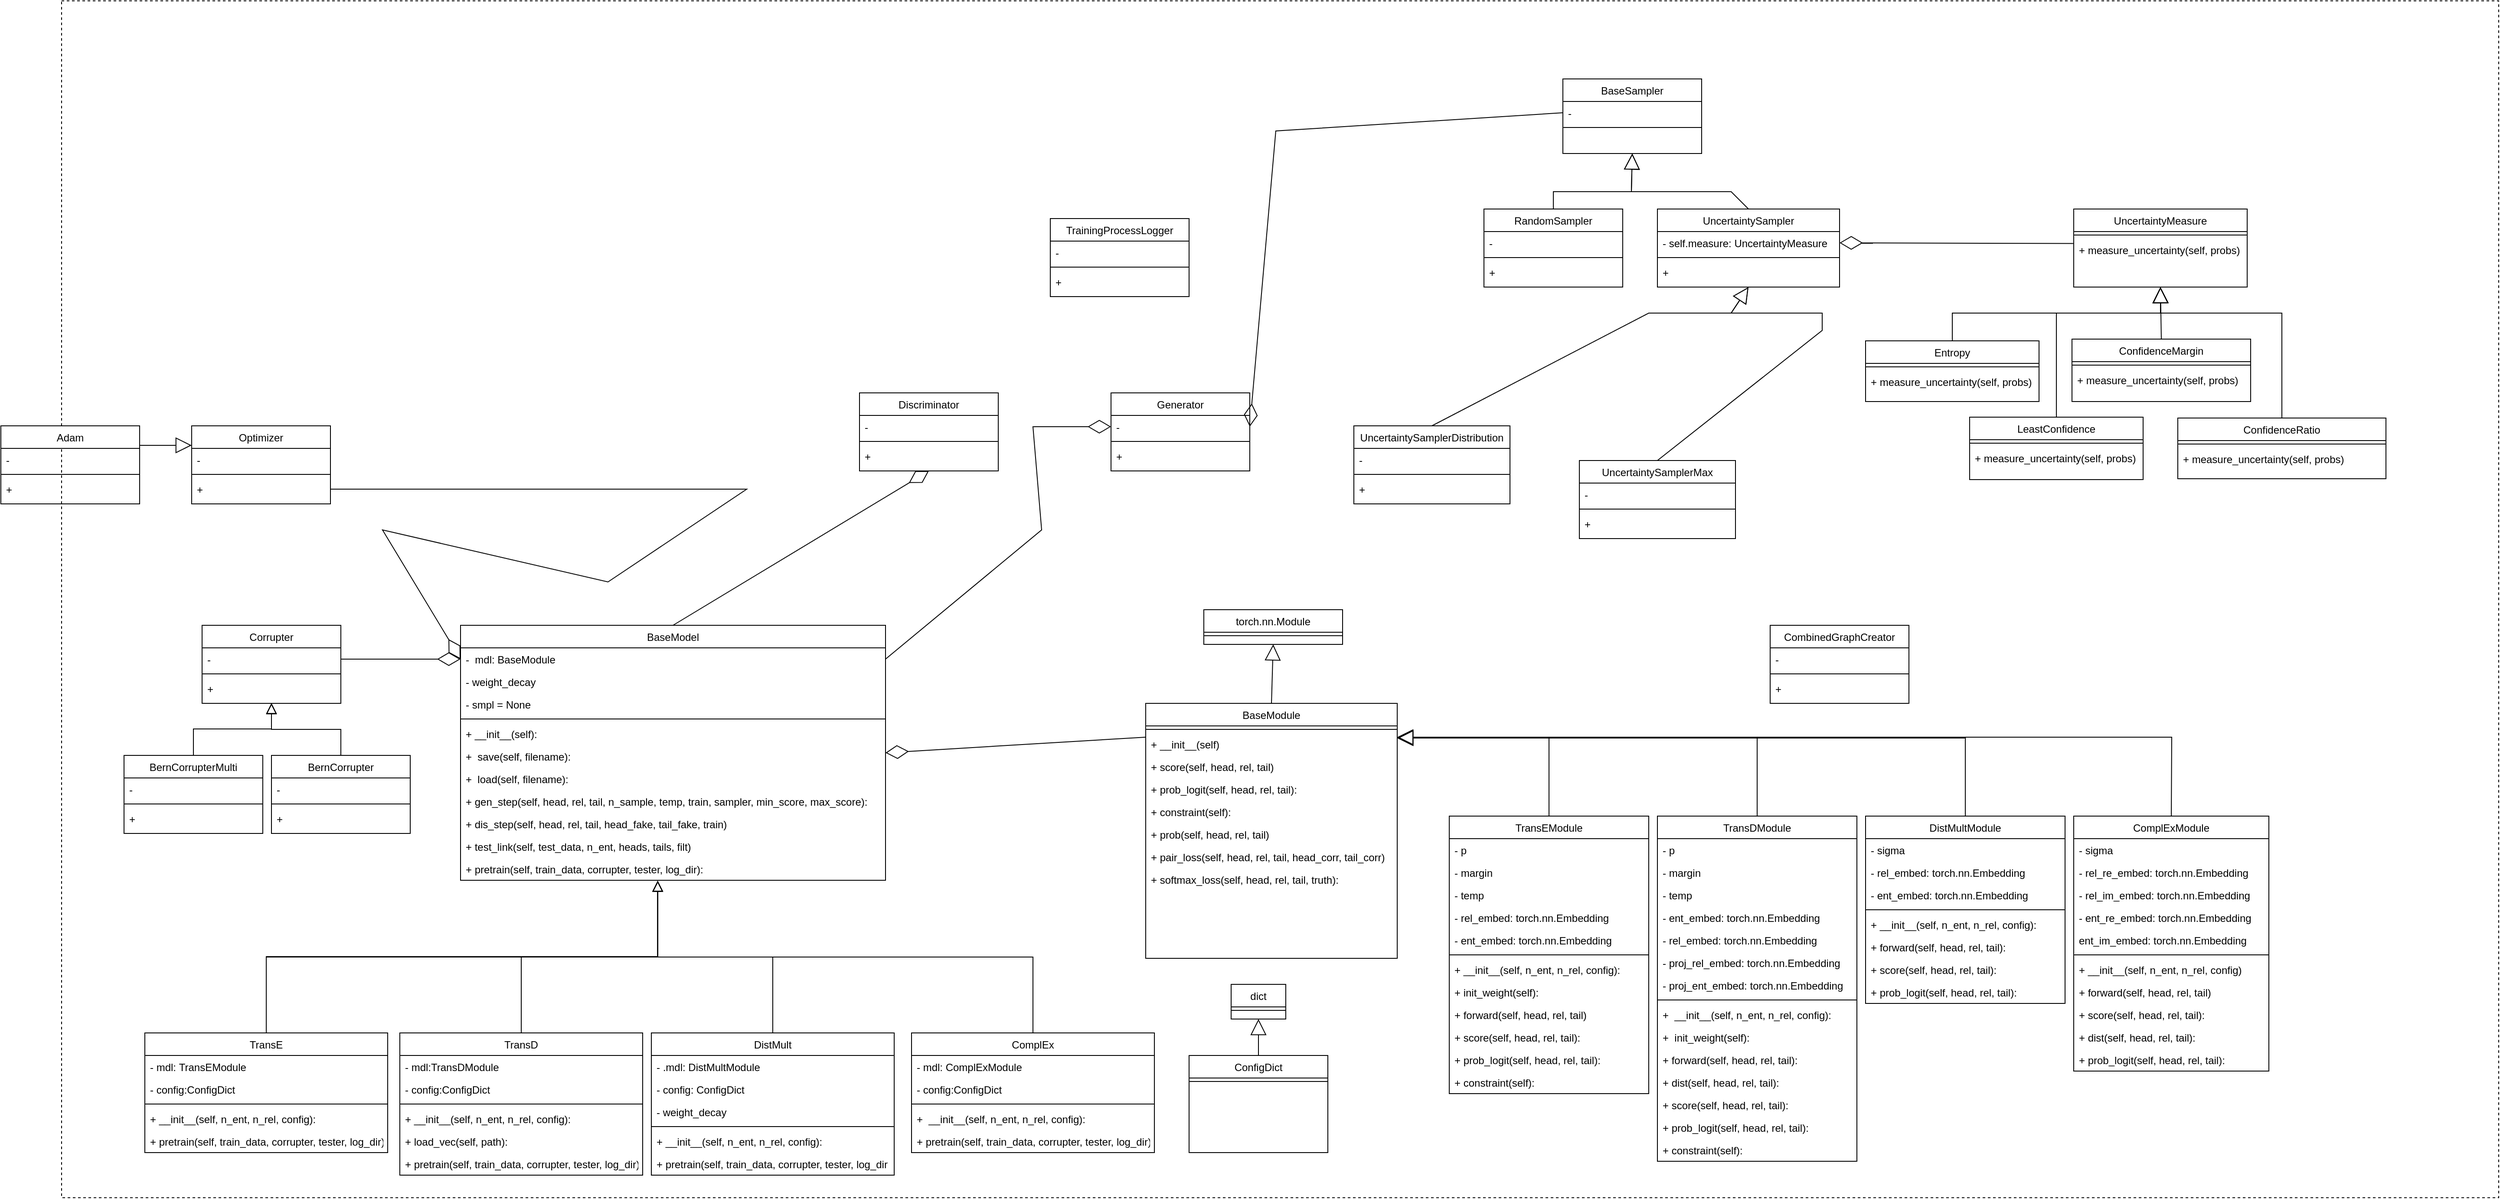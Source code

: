 <mxfile version="17.4.0" type="device"><diagram id="C5RBs43oDa-KdzZeNtuy" name="Page-1"><mxGraphModel dx="879" dy="1197" grid="1" gridSize="10" guides="1" tooltips="1" connect="1" arrows="1" fold="1" page="1" pageScale="1" pageWidth="827" pageHeight="1169" math="0" shadow="0"><root><mxCell id="WIyWlLk6GJQsqaUBKTNV-0"/><mxCell id="WIyWlLk6GJQsqaUBKTNV-1" parent="WIyWlLk6GJQsqaUBKTNV-0"/><mxCell id="CrCPTvhU0eJIZJdXTXKo-10" value="" style="rounded=0;whiteSpace=wrap;html=1;dashed=1;" parent="WIyWlLk6GJQsqaUBKTNV-1" vertex="1"><mxGeometry x="-650" y="-880" width="2810" height="1380" as="geometry"/></mxCell><mxCell id="NubgHJMBc4jNdzSwaArG-0" value="Generator" style="swimlane;fontStyle=0;align=center;verticalAlign=top;childLayout=stackLayout;horizontal=1;startSize=26;horizontalStack=0;resizeParent=1;resizeLast=0;collapsible=1;marginBottom=0;rounded=0;shadow=0;strokeWidth=1;" parent="WIyWlLk6GJQsqaUBKTNV-1" vertex="1"><mxGeometry x="560" y="-428" width="160" height="90" as="geometry"><mxRectangle x="550" y="140" width="160" height="26" as="alternateBounds"/></mxGeometry></mxCell><mxCell id="NubgHJMBc4jNdzSwaArG-5" value="- " style="text;align=left;verticalAlign=top;spacingLeft=4;spacingRight=4;overflow=hidden;rotatable=0;points=[[0,0.5],[1,0.5]];portConstraint=eastwest;rounded=0;shadow=0;html=0;" parent="NubgHJMBc4jNdzSwaArG-0" vertex="1"><mxGeometry y="26" width="160" height="26" as="geometry"/></mxCell><mxCell id="NubgHJMBc4jNdzSwaArG-6" value="" style="line;html=1;strokeWidth=1;align=left;verticalAlign=middle;spacingTop=-1;spacingLeft=3;spacingRight=3;rotatable=0;labelPosition=right;points=[];portConstraint=eastwest;" parent="NubgHJMBc4jNdzSwaArG-0" vertex="1"><mxGeometry y="52" width="160" height="8" as="geometry"/></mxCell><mxCell id="NubgHJMBc4jNdzSwaArG-7" value="+ " style="text;align=left;verticalAlign=top;spacingLeft=4;spacingRight=4;overflow=hidden;rotatable=0;points=[[0,0.5],[1,0.5]];portConstraint=eastwest;" parent="NubgHJMBc4jNdzSwaArG-0" vertex="1"><mxGeometry y="60" width="160" height="26" as="geometry"/></mxCell><mxCell id="NubgHJMBc4jNdzSwaArG-10" value="Discriminator" style="swimlane;fontStyle=0;align=center;verticalAlign=top;childLayout=stackLayout;horizontal=1;startSize=26;horizontalStack=0;resizeParent=1;resizeLast=0;collapsible=1;marginBottom=0;rounded=0;shadow=0;strokeWidth=1;" parent="WIyWlLk6GJQsqaUBKTNV-1" vertex="1"><mxGeometry x="270" y="-428" width="160" height="90" as="geometry"><mxRectangle x="550" y="140" width="160" height="26" as="alternateBounds"/></mxGeometry></mxCell><mxCell id="NubgHJMBc4jNdzSwaArG-11" value="- " style="text;align=left;verticalAlign=top;spacingLeft=4;spacingRight=4;overflow=hidden;rotatable=0;points=[[0,0.5],[1,0.5]];portConstraint=eastwest;rounded=0;shadow=0;html=0;" parent="NubgHJMBc4jNdzSwaArG-10" vertex="1"><mxGeometry y="26" width="160" height="26" as="geometry"/></mxCell><mxCell id="NubgHJMBc4jNdzSwaArG-12" value="" style="line;html=1;strokeWidth=1;align=left;verticalAlign=middle;spacingTop=-1;spacingLeft=3;spacingRight=3;rotatable=0;labelPosition=right;points=[];portConstraint=eastwest;" parent="NubgHJMBc4jNdzSwaArG-10" vertex="1"><mxGeometry y="52" width="160" height="8" as="geometry"/></mxCell><mxCell id="NubgHJMBc4jNdzSwaArG-13" value="+ " style="text;align=left;verticalAlign=top;spacingLeft=4;spacingRight=4;overflow=hidden;rotatable=0;points=[[0,0.5],[1,0.5]];portConstraint=eastwest;" parent="NubgHJMBc4jNdzSwaArG-10" vertex="1"><mxGeometry y="60" width="160" height="26" as="geometry"/></mxCell><mxCell id="NubgHJMBc4jNdzSwaArG-14" value="BaseModel" style="swimlane;fontStyle=0;align=center;verticalAlign=top;childLayout=stackLayout;horizontal=1;startSize=26;horizontalStack=0;resizeParent=1;resizeLast=0;collapsible=1;marginBottom=0;rounded=0;shadow=0;strokeWidth=1;" parent="WIyWlLk6GJQsqaUBKTNV-1" vertex="1"><mxGeometry x="-190" y="-160" width="490" height="294" as="geometry"><mxRectangle x="550" y="140" width="160" height="26" as="alternateBounds"/></mxGeometry></mxCell><mxCell id="NubgHJMBc4jNdzSwaArG-15" value="-  mdl: BaseModule" style="text;align=left;verticalAlign=top;spacingLeft=4;spacingRight=4;overflow=hidden;rotatable=0;points=[[0,0.5],[1,0.5]];portConstraint=eastwest;rounded=0;shadow=0;html=0;" parent="NubgHJMBc4jNdzSwaArG-14" vertex="1"><mxGeometry y="26" width="490" height="26" as="geometry"/></mxCell><mxCell id="3IQaZaNuvOb18I10j0js-59" value="- weight_decay" style="text;align=left;verticalAlign=top;spacingLeft=4;spacingRight=4;overflow=hidden;rotatable=0;points=[[0,0.5],[1,0.5]];portConstraint=eastwest;rounded=0;shadow=0;html=0;" parent="NubgHJMBc4jNdzSwaArG-14" vertex="1"><mxGeometry y="52" width="490" height="26" as="geometry"/></mxCell><mxCell id="3IQaZaNuvOb18I10j0js-60" value="- smpl = None&#10;" style="text;align=left;verticalAlign=top;spacingLeft=4;spacingRight=4;overflow=hidden;rotatable=0;points=[[0,0.5],[1,0.5]];portConstraint=eastwest;rounded=0;shadow=0;html=0;" parent="NubgHJMBc4jNdzSwaArG-14" vertex="1"><mxGeometry y="78" width="490" height="26" as="geometry"/></mxCell><mxCell id="NubgHJMBc4jNdzSwaArG-16" value="" style="line;html=1;strokeWidth=1;align=left;verticalAlign=middle;spacingTop=-1;spacingLeft=3;spacingRight=3;rotatable=0;labelPosition=right;points=[];portConstraint=eastwest;" parent="NubgHJMBc4jNdzSwaArG-14" vertex="1"><mxGeometry y="104" width="490" height="8" as="geometry"/></mxCell><mxCell id="NubgHJMBc4jNdzSwaArG-37" value="+ __init__(self):" style="text;align=left;verticalAlign=top;spacingLeft=4;spacingRight=4;overflow=hidden;rotatable=0;points=[[0,0.5],[1,0.5]];portConstraint=eastwest;" parent="NubgHJMBc4jNdzSwaArG-14" vertex="1"><mxGeometry y="112" width="490" height="26" as="geometry"/></mxCell><mxCell id="3IQaZaNuvOb18I10j0js-56" value="+  save(self, filename):" style="text;align=left;verticalAlign=top;spacingLeft=4;spacingRight=4;overflow=hidden;rotatable=0;points=[[0,0.5],[1,0.5]];portConstraint=eastwest;" parent="NubgHJMBc4jNdzSwaArG-14" vertex="1"><mxGeometry y="138" width="490" height="26" as="geometry"/></mxCell><mxCell id="3IQaZaNuvOb18I10j0js-57" value="+  load(self, filename):" style="text;align=left;verticalAlign=top;spacingLeft=4;spacingRight=4;overflow=hidden;rotatable=0;points=[[0,0.5],[1,0.5]];portConstraint=eastwest;" parent="NubgHJMBc4jNdzSwaArG-14" vertex="1"><mxGeometry y="164" width="490" height="26" as="geometry"/></mxCell><mxCell id="3IQaZaNuvOb18I10j0js-69" value="+ gen_step(self, head, rel, tail, n_sample, temp, train, sampler, min_score, max_score):" style="text;align=left;verticalAlign=top;spacingLeft=4;spacingRight=4;overflow=hidden;rotatable=0;points=[[0,0.5],[1,0.5]];portConstraint=eastwest;" parent="NubgHJMBc4jNdzSwaArG-14" vertex="1"><mxGeometry y="190" width="490" height="26" as="geometry"/></mxCell><mxCell id="3IQaZaNuvOb18I10j0js-70" value="+ dis_step(self, head, rel, tail, head_fake, tail_fake, train)" style="text;align=left;verticalAlign=top;spacingLeft=4;spacingRight=4;overflow=hidden;rotatable=0;points=[[0,0.5],[1,0.5]];portConstraint=eastwest;" parent="NubgHJMBc4jNdzSwaArG-14" vertex="1"><mxGeometry y="216" width="490" height="26" as="geometry"/></mxCell><mxCell id="3IQaZaNuvOb18I10j0js-71" value="+ test_link(self, test_data, n_ent, heads, tails, filt)" style="text;align=left;verticalAlign=top;spacingLeft=4;spacingRight=4;overflow=hidden;rotatable=0;points=[[0,0.5],[1,0.5]];portConstraint=eastwest;" parent="NubgHJMBc4jNdzSwaArG-14" vertex="1"><mxGeometry y="242" width="490" height="26" as="geometry"/></mxCell><mxCell id="3IQaZaNuvOb18I10j0js-72" value="+ pretrain(self, train_data, corrupter, tester, log_dir):" style="text;align=left;verticalAlign=top;spacingLeft=4;spacingRight=4;overflow=hidden;rotatable=0;points=[[0,0.5],[1,0.5]];portConstraint=eastwest;" parent="NubgHJMBc4jNdzSwaArG-14" vertex="1"><mxGeometry y="268" width="490" height="26" as="geometry"/></mxCell><mxCell id="NubgHJMBc4jNdzSwaArG-18" value="TransE" style="swimlane;fontStyle=0;align=center;verticalAlign=top;childLayout=stackLayout;horizontal=1;startSize=26;horizontalStack=0;resizeParent=1;resizeLast=0;collapsible=1;marginBottom=0;rounded=0;shadow=0;strokeWidth=1;" parent="WIyWlLk6GJQsqaUBKTNV-1" vertex="1"><mxGeometry x="-554" y="310" width="280" height="138" as="geometry"><mxRectangle x="550" y="140" width="160" height="26" as="alternateBounds"/></mxGeometry></mxCell><mxCell id="NubgHJMBc4jNdzSwaArG-19" value="- mdl: TransEModule" style="text;align=left;verticalAlign=top;spacingLeft=4;spacingRight=4;overflow=hidden;rotatable=0;points=[[0,0.5],[1,0.5]];portConstraint=eastwest;rounded=0;shadow=0;html=0;" parent="NubgHJMBc4jNdzSwaArG-18" vertex="1"><mxGeometry y="26" width="280" height="26" as="geometry"/></mxCell><mxCell id="3IQaZaNuvOb18I10j0js-102" value="- config:ConfigDict" style="text;align=left;verticalAlign=top;spacingLeft=4;spacingRight=4;overflow=hidden;rotatable=0;points=[[0,0.5],[1,0.5]];portConstraint=eastwest;rounded=0;shadow=0;html=0;" parent="NubgHJMBc4jNdzSwaArG-18" vertex="1"><mxGeometry y="52" width="280" height="26" as="geometry"/></mxCell><mxCell id="NubgHJMBc4jNdzSwaArG-20" value="" style="line;html=1;strokeWidth=1;align=left;verticalAlign=middle;spacingTop=-1;spacingLeft=3;spacingRight=3;rotatable=0;labelPosition=right;points=[];portConstraint=eastwest;" parent="NubgHJMBc4jNdzSwaArG-18" vertex="1"><mxGeometry y="78" width="280" height="8" as="geometry"/></mxCell><mxCell id="NubgHJMBc4jNdzSwaArG-21" value="+ __init__(self, n_ent, n_rel, config):&#10;&#10;" style="text;align=left;verticalAlign=top;spacingLeft=4;spacingRight=4;overflow=hidden;rotatable=0;points=[[0,0.5],[1,0.5]];portConstraint=eastwest;" parent="NubgHJMBc4jNdzSwaArG-18" vertex="1"><mxGeometry y="86" width="280" height="26" as="geometry"/></mxCell><mxCell id="3IQaZaNuvOb18I10j0js-94" value="+ pretrain(self, train_data, corrupter, tester, log_dir):" style="text;align=left;verticalAlign=top;spacingLeft=4;spacingRight=4;overflow=hidden;rotatable=0;points=[[0,0.5],[1,0.5]];portConstraint=eastwest;" parent="NubgHJMBc4jNdzSwaArG-18" vertex="1"><mxGeometry y="112" width="280" height="26" as="geometry"/></mxCell><mxCell id="NubgHJMBc4jNdzSwaArG-22" value="TransD" style="swimlane;fontStyle=0;align=center;verticalAlign=top;childLayout=stackLayout;horizontal=1;startSize=26;horizontalStack=0;resizeParent=1;resizeLast=0;collapsible=1;marginBottom=0;rounded=0;shadow=0;strokeWidth=1;" parent="WIyWlLk6GJQsqaUBKTNV-1" vertex="1"><mxGeometry x="-260" y="310" width="280" height="164" as="geometry"><mxRectangle x="550" y="140" width="160" height="26" as="alternateBounds"/></mxGeometry></mxCell><mxCell id="3IQaZaNuvOb18I10j0js-101" value="- mdl:TransDModule" style="text;align=left;verticalAlign=top;spacingLeft=4;spacingRight=4;overflow=hidden;rotatable=0;points=[[0,0.5],[1,0.5]];portConstraint=eastwest;rounded=0;shadow=0;html=0;" parent="NubgHJMBc4jNdzSwaArG-22" vertex="1"><mxGeometry y="26" width="280" height="26" as="geometry"/></mxCell><mxCell id="NubgHJMBc4jNdzSwaArG-23" value="- config:ConfigDict" style="text;align=left;verticalAlign=top;spacingLeft=4;spacingRight=4;overflow=hidden;rotatable=0;points=[[0,0.5],[1,0.5]];portConstraint=eastwest;rounded=0;shadow=0;html=0;" parent="NubgHJMBc4jNdzSwaArG-22" vertex="1"><mxGeometry y="52" width="280" height="26" as="geometry"/></mxCell><mxCell id="NubgHJMBc4jNdzSwaArG-24" value="" style="line;html=1;strokeWidth=1;align=left;verticalAlign=middle;spacingTop=-1;spacingLeft=3;spacingRight=3;rotatable=0;labelPosition=right;points=[];portConstraint=eastwest;" parent="NubgHJMBc4jNdzSwaArG-22" vertex="1"><mxGeometry y="78" width="280" height="8" as="geometry"/></mxCell><mxCell id="NubgHJMBc4jNdzSwaArG-25" value="+ __init__(self, n_ent, n_rel, config):&#10;&#10;" style="text;align=left;verticalAlign=top;spacingLeft=4;spacingRight=4;overflow=hidden;rotatable=0;points=[[0,0.5],[1,0.5]];portConstraint=eastwest;" parent="NubgHJMBc4jNdzSwaArG-22" vertex="1"><mxGeometry y="86" width="280" height="26" as="geometry"/></mxCell><mxCell id="3IQaZaNuvOb18I10j0js-90" value="+ load_vec(self, path):&#10;&#10;" style="text;align=left;verticalAlign=top;spacingLeft=4;spacingRight=4;overflow=hidden;rotatable=0;points=[[0,0.5],[1,0.5]];portConstraint=eastwest;" parent="NubgHJMBc4jNdzSwaArG-22" vertex="1"><mxGeometry y="112" width="280" height="26" as="geometry"/></mxCell><mxCell id="3IQaZaNuvOb18I10j0js-91" value="+ pretrain(self, train_data, corrupter, tester, log_dir):&#10;&#10;" style="text;align=left;verticalAlign=top;spacingLeft=4;spacingRight=4;overflow=hidden;rotatable=0;points=[[0,0.5],[1,0.5]];portConstraint=eastwest;" parent="NubgHJMBc4jNdzSwaArG-22" vertex="1"><mxGeometry y="138" width="280" height="26" as="geometry"/></mxCell><mxCell id="NubgHJMBc4jNdzSwaArG-26" value="DistMult" style="swimlane;fontStyle=0;align=center;verticalAlign=top;childLayout=stackLayout;horizontal=1;startSize=26;horizontalStack=0;resizeParent=1;resizeLast=0;collapsible=1;marginBottom=0;rounded=0;shadow=0;strokeWidth=1;" parent="WIyWlLk6GJQsqaUBKTNV-1" vertex="1"><mxGeometry x="30" y="310" width="280" height="164" as="geometry"><mxRectangle x="550" y="140" width="160" height="26" as="alternateBounds"/></mxGeometry></mxCell><mxCell id="3IQaZaNuvOb18I10j0js-99" value="- .mdl: DistMultModule" style="text;align=left;verticalAlign=top;spacingLeft=4;spacingRight=4;overflow=hidden;rotatable=0;points=[[0,0.5],[1,0.5]];portConstraint=eastwest;rounded=0;shadow=0;html=0;" parent="NubgHJMBc4jNdzSwaArG-26" vertex="1"><mxGeometry y="26" width="280" height="26" as="geometry"/></mxCell><mxCell id="NubgHJMBc4jNdzSwaArG-27" value="- config: ConfigDict" style="text;align=left;verticalAlign=top;spacingLeft=4;spacingRight=4;overflow=hidden;rotatable=0;points=[[0,0.5],[1,0.5]];portConstraint=eastwest;rounded=0;shadow=0;html=0;" parent="NubgHJMBc4jNdzSwaArG-26" vertex="1"><mxGeometry y="52" width="280" height="26" as="geometry"/></mxCell><mxCell id="3IQaZaNuvOb18I10j0js-100" value="- weight_decay" style="text;align=left;verticalAlign=top;spacingLeft=4;spacingRight=4;overflow=hidden;rotatable=0;points=[[0,0.5],[1,0.5]];portConstraint=eastwest;rounded=0;shadow=0;html=0;" parent="NubgHJMBc4jNdzSwaArG-26" vertex="1"><mxGeometry y="78" width="280" height="26" as="geometry"/></mxCell><mxCell id="NubgHJMBc4jNdzSwaArG-28" value="" style="line;html=1;strokeWidth=1;align=left;verticalAlign=middle;spacingTop=-1;spacingLeft=3;spacingRight=3;rotatable=0;labelPosition=right;points=[];portConstraint=eastwest;" parent="NubgHJMBc4jNdzSwaArG-26" vertex="1"><mxGeometry y="104" width="280" height="8" as="geometry"/></mxCell><mxCell id="NubgHJMBc4jNdzSwaArG-29" value="+ __init__(self, n_ent, n_rel, config):&#10;&#10;" style="text;align=left;verticalAlign=top;spacingLeft=4;spacingRight=4;overflow=hidden;rotatable=0;points=[[0,0.5],[1,0.5]];portConstraint=eastwest;" parent="NubgHJMBc4jNdzSwaArG-26" vertex="1"><mxGeometry y="112" width="280" height="26" as="geometry"/></mxCell><mxCell id="3IQaZaNuvOb18I10j0js-96" value="+ pretrain(self, train_data, corrupter, tester, log_dir = None):&#10;&#10;" style="text;align=left;verticalAlign=top;spacingLeft=4;spacingRight=4;overflow=hidden;rotatable=0;points=[[0,0.5],[1,0.5]];portConstraint=eastwest;" parent="NubgHJMBc4jNdzSwaArG-26" vertex="1"><mxGeometry y="138" width="280" height="26" as="geometry"/></mxCell><mxCell id="NubgHJMBc4jNdzSwaArG-30" value="ComplEx" style="swimlane;fontStyle=0;align=center;verticalAlign=top;childLayout=stackLayout;horizontal=1;startSize=26;horizontalStack=0;resizeParent=1;resizeLast=0;collapsible=1;marginBottom=0;rounded=0;shadow=0;strokeWidth=1;" parent="WIyWlLk6GJQsqaUBKTNV-1" vertex="1"><mxGeometry x="330" y="310" width="280" height="138" as="geometry"><mxRectangle x="550" y="140" width="160" height="26" as="alternateBounds"/></mxGeometry></mxCell><mxCell id="NubgHJMBc4jNdzSwaArG-31" value="- mdl: ComplExModule" style="text;align=left;verticalAlign=top;spacingLeft=4;spacingRight=4;overflow=hidden;rotatable=0;points=[[0,0.5],[1,0.5]];portConstraint=eastwest;rounded=0;shadow=0;html=0;" parent="NubgHJMBc4jNdzSwaArG-30" vertex="1"><mxGeometry y="26" width="280" height="26" as="geometry"/></mxCell><mxCell id="3IQaZaNuvOb18I10j0js-98" value="- config:ConfigDict" style="text;align=left;verticalAlign=top;spacingLeft=4;spacingRight=4;overflow=hidden;rotatable=0;points=[[0,0.5],[1,0.5]];portConstraint=eastwest;rounded=0;shadow=0;html=0;" parent="NubgHJMBc4jNdzSwaArG-30" vertex="1"><mxGeometry y="52" width="280" height="26" as="geometry"/></mxCell><mxCell id="NubgHJMBc4jNdzSwaArG-32" value="" style="line;html=1;strokeWidth=1;align=left;verticalAlign=middle;spacingTop=-1;spacingLeft=3;spacingRight=3;rotatable=0;labelPosition=right;points=[];portConstraint=eastwest;" parent="NubgHJMBc4jNdzSwaArG-30" vertex="1"><mxGeometry y="78" width="280" height="8" as="geometry"/></mxCell><mxCell id="NubgHJMBc4jNdzSwaArG-33" value="+  __init__(self, n_ent, n_rel, config):&#10;&#10;" style="text;align=left;verticalAlign=top;spacingLeft=4;spacingRight=4;overflow=hidden;rotatable=0;points=[[0,0.5],[1,0.5]];portConstraint=eastwest;" parent="NubgHJMBc4jNdzSwaArG-30" vertex="1"><mxGeometry y="86" width="280" height="26" as="geometry"/></mxCell><mxCell id="3IQaZaNuvOb18I10j0js-97" value="+ pretrain(self, train_data, corrupter, tester, log_dir):" style="text;align=left;verticalAlign=top;spacingLeft=4;spacingRight=4;overflow=hidden;rotatable=0;points=[[0,0.5],[1,0.5]];portConstraint=eastwest;" parent="NubgHJMBc4jNdzSwaArG-30" vertex="1"><mxGeometry y="112" width="280" height="26" as="geometry"/></mxCell><mxCell id="NubgHJMBc4jNdzSwaArG-34" value="BaseModule" style="swimlane;fontStyle=0;align=center;verticalAlign=top;childLayout=stackLayout;horizontal=1;startSize=26;horizontalStack=0;resizeParent=1;resizeLast=0;collapsible=1;marginBottom=0;rounded=0;shadow=0;strokeWidth=1;" parent="WIyWlLk6GJQsqaUBKTNV-1" vertex="1"><mxGeometry x="600" y="-70" width="290" height="294" as="geometry"><mxRectangle x="550" y="140" width="160" height="26" as="alternateBounds"/></mxGeometry></mxCell><mxCell id="NubgHJMBc4jNdzSwaArG-36" value="" style="line;html=1;strokeWidth=1;align=left;verticalAlign=middle;spacingTop=-1;spacingLeft=3;spacingRight=3;rotatable=0;labelPosition=right;points=[];portConstraint=eastwest;" parent="NubgHJMBc4jNdzSwaArG-34" vertex="1"><mxGeometry y="26" width="290" height="8" as="geometry"/></mxCell><mxCell id="NubgHJMBc4jNdzSwaArG-17" value="+ __init__(self)" style="text;align=left;verticalAlign=top;spacingLeft=4;spacingRight=4;overflow=hidden;rotatable=0;points=[[0,0.5],[1,0.5]];portConstraint=eastwest;" parent="NubgHJMBc4jNdzSwaArG-34" vertex="1"><mxGeometry y="34" width="290" height="26" as="geometry"/></mxCell><mxCell id="3IQaZaNuvOb18I10j0js-49" value="+ score(self, head, rel, tail)" style="text;align=left;verticalAlign=top;spacingLeft=4;spacingRight=4;overflow=hidden;rotatable=0;points=[[0,0.5],[1,0.5]];portConstraint=eastwest;" parent="NubgHJMBc4jNdzSwaArG-34" vertex="1"><mxGeometry y="60" width="290" height="26" as="geometry"/></mxCell><mxCell id="3IQaZaNuvOb18I10j0js-52" value="+ prob_logit(self, head, rel, tail):" style="text;align=left;verticalAlign=top;spacingLeft=4;spacingRight=4;overflow=hidden;rotatable=0;points=[[0,0.5],[1,0.5]];portConstraint=eastwest;" parent="NubgHJMBc4jNdzSwaArG-34" vertex="1"><mxGeometry y="86" width="290" height="26" as="geometry"/></mxCell><mxCell id="3IQaZaNuvOb18I10j0js-73" value="+ constraint(self):" style="text;align=left;verticalAlign=top;spacingLeft=4;spacingRight=4;overflow=hidden;rotatable=0;points=[[0,0.5],[1,0.5]];portConstraint=eastwest;" parent="NubgHJMBc4jNdzSwaArG-34" vertex="1"><mxGeometry y="112" width="290" height="26" as="geometry"/></mxCell><mxCell id="3IQaZaNuvOb18I10j0js-74" value="+ prob(self, head, rel, tail)&#10;&#10;" style="text;align=left;verticalAlign=top;spacingLeft=4;spacingRight=4;overflow=hidden;rotatable=0;points=[[0,0.5],[1,0.5]];portConstraint=eastwest;" parent="NubgHJMBc4jNdzSwaArG-34" vertex="1"><mxGeometry y="138" width="290" height="26" as="geometry"/></mxCell><mxCell id="3IQaZaNuvOb18I10j0js-75" value="+ pair_loss(self, head, rel, tail, head_corr, tail_corr)&#10;&#10;" style="text;align=left;verticalAlign=top;spacingLeft=4;spacingRight=4;overflow=hidden;rotatable=0;points=[[0,0.5],[1,0.5]];portConstraint=eastwest;" parent="NubgHJMBc4jNdzSwaArG-34" vertex="1"><mxGeometry y="164" width="290" height="26" as="geometry"/></mxCell><mxCell id="3IQaZaNuvOb18I10j0js-76" value="+ softmax_loss(self, head, rel, tail, truth):&#10;&#10;" style="text;align=left;verticalAlign=top;spacingLeft=4;spacingRight=4;overflow=hidden;rotatable=0;points=[[0,0.5],[1,0.5]];portConstraint=eastwest;" parent="NubgHJMBc4jNdzSwaArG-34" vertex="1"><mxGeometry y="190" width="290" height="26" as="geometry"/></mxCell><mxCell id="NubgHJMBc4jNdzSwaArG-38" value="TransEModule" style="swimlane;fontStyle=0;align=center;verticalAlign=top;childLayout=stackLayout;horizontal=1;startSize=26;horizontalStack=0;resizeParent=1;resizeLast=0;collapsible=1;marginBottom=0;rounded=0;shadow=0;strokeWidth=1;" parent="WIyWlLk6GJQsqaUBKTNV-1" vertex="1"><mxGeometry x="950" y="60" width="230" height="320" as="geometry"><mxRectangle x="550" y="140" width="160" height="26" as="alternateBounds"/></mxGeometry></mxCell><mxCell id="NubgHJMBc4jNdzSwaArG-39" value="- p&#10;" style="text;align=left;verticalAlign=top;spacingLeft=4;spacingRight=4;overflow=hidden;rotatable=0;points=[[0,0.5],[1,0.5]];portConstraint=eastwest;rounded=0;shadow=0;html=0;" parent="NubgHJMBc4jNdzSwaArG-38" vertex="1"><mxGeometry y="26" width="230" height="26" as="geometry"/></mxCell><mxCell id="3IQaZaNuvOb18I10j0js-103" value="- margin" style="text;align=left;verticalAlign=top;spacingLeft=4;spacingRight=4;overflow=hidden;rotatable=0;points=[[0,0.5],[1,0.5]];portConstraint=eastwest;rounded=0;shadow=0;html=0;" parent="NubgHJMBc4jNdzSwaArG-38" vertex="1"><mxGeometry y="52" width="230" height="26" as="geometry"/></mxCell><mxCell id="3IQaZaNuvOb18I10j0js-104" value="- temp" style="text;align=left;verticalAlign=top;spacingLeft=4;spacingRight=4;overflow=hidden;rotatable=0;points=[[0,0.5],[1,0.5]];portConstraint=eastwest;rounded=0;shadow=0;html=0;" parent="NubgHJMBc4jNdzSwaArG-38" vertex="1"><mxGeometry y="78" width="230" height="26" as="geometry"/></mxCell><mxCell id="3IQaZaNuvOb18I10j0js-105" value="- rel_embed: torch.nn.Embedding" style="text;align=left;verticalAlign=top;spacingLeft=4;spacingRight=4;overflow=hidden;rotatable=0;points=[[0,0.5],[1,0.5]];portConstraint=eastwest;rounded=0;shadow=0;html=0;" parent="NubgHJMBc4jNdzSwaArG-38" vertex="1"><mxGeometry y="104" width="230" height="26" as="geometry"/></mxCell><mxCell id="3IQaZaNuvOb18I10j0js-115" value="- ent_embed: torch.nn.Embedding&#10;&#10;" style="text;align=left;verticalAlign=top;spacingLeft=4;spacingRight=4;overflow=hidden;rotatable=0;points=[[0,0.5],[1,0.5]];portConstraint=eastwest;rounded=0;shadow=0;html=0;" parent="NubgHJMBc4jNdzSwaArG-38" vertex="1"><mxGeometry y="130" width="230" height="26" as="geometry"/></mxCell><mxCell id="NubgHJMBc4jNdzSwaArG-40" value="" style="line;html=1;strokeWidth=1;align=left;verticalAlign=middle;spacingTop=-1;spacingLeft=3;spacingRight=3;rotatable=0;labelPosition=right;points=[];portConstraint=eastwest;" parent="NubgHJMBc4jNdzSwaArG-38" vertex="1"><mxGeometry y="156" width="230" height="8" as="geometry"/></mxCell><mxCell id="NubgHJMBc4jNdzSwaArG-41" value="+ __init__(self, n_ent, n_rel, config):" style="text;align=left;verticalAlign=top;spacingLeft=4;spacingRight=4;overflow=hidden;rotatable=0;points=[[0,0.5],[1,0.5]];portConstraint=eastwest;" parent="NubgHJMBc4jNdzSwaArG-38" vertex="1"><mxGeometry y="164" width="230" height="26" as="geometry"/></mxCell><mxCell id="3IQaZaNuvOb18I10j0js-77" value="+ init_weight(self):" style="text;align=left;verticalAlign=top;spacingLeft=4;spacingRight=4;overflow=hidden;rotatable=0;points=[[0,0.5],[1,0.5]];portConstraint=eastwest;" parent="NubgHJMBc4jNdzSwaArG-38" vertex="1"><mxGeometry y="190" width="230" height="26" as="geometry"/></mxCell><mxCell id="3IQaZaNuvOb18I10j0js-78" value="+ forward(self, head, rel, tail)&#10;&#10;" style="text;align=left;verticalAlign=top;spacingLeft=4;spacingRight=4;overflow=hidden;rotatable=0;points=[[0,0.5],[1,0.5]];portConstraint=eastwest;" parent="NubgHJMBc4jNdzSwaArG-38" vertex="1"><mxGeometry y="216" width="230" height="26" as="geometry"/></mxCell><mxCell id="3IQaZaNuvOb18I10j0js-79" value="+ score(self, head, rel, tail):&#10;&#10;" style="text;align=left;verticalAlign=top;spacingLeft=4;spacingRight=4;overflow=hidden;rotatable=0;points=[[0,0.5],[1,0.5]];portConstraint=eastwest;" parent="NubgHJMBc4jNdzSwaArG-38" vertex="1"><mxGeometry y="242" width="230" height="26" as="geometry"/></mxCell><mxCell id="3IQaZaNuvOb18I10j0js-80" value="+ prob_logit(self, head, rel, tail):&#10;&#10;" style="text;align=left;verticalAlign=top;spacingLeft=4;spacingRight=4;overflow=hidden;rotatable=0;points=[[0,0.5],[1,0.5]];portConstraint=eastwest;" parent="NubgHJMBc4jNdzSwaArG-38" vertex="1"><mxGeometry y="268" width="230" height="26" as="geometry"/></mxCell><mxCell id="3IQaZaNuvOb18I10j0js-81" value="+ constraint(self):" style="text;align=left;verticalAlign=top;spacingLeft=4;spacingRight=4;overflow=hidden;rotatable=0;points=[[0,0.5],[1,0.5]];portConstraint=eastwest;" parent="NubgHJMBc4jNdzSwaArG-38" vertex="1"><mxGeometry y="294" width="230" height="26" as="geometry"/></mxCell><mxCell id="NubgHJMBc4jNdzSwaArG-42" value="TransDModule" style="swimlane;fontStyle=0;align=center;verticalAlign=top;childLayout=stackLayout;horizontal=1;startSize=26;horizontalStack=0;resizeParent=1;resizeLast=0;collapsible=1;marginBottom=0;rounded=0;shadow=0;strokeWidth=1;" parent="WIyWlLk6GJQsqaUBKTNV-1" vertex="1"><mxGeometry x="1190" y="60" width="230" height="398" as="geometry"><mxRectangle x="550" y="140" width="160" height="26" as="alternateBounds"/></mxGeometry></mxCell><mxCell id="3IQaZaNuvOb18I10j0js-116" value="- p&#10;" style="text;align=left;verticalAlign=top;spacingLeft=4;spacingRight=4;overflow=hidden;rotatable=0;points=[[0,0.5],[1,0.5]];portConstraint=eastwest;rounded=0;shadow=0;html=0;" parent="NubgHJMBc4jNdzSwaArG-42" vertex="1"><mxGeometry y="26" width="230" height="26" as="geometry"/></mxCell><mxCell id="3IQaZaNuvOb18I10j0js-117" value="- margin" style="text;align=left;verticalAlign=top;spacingLeft=4;spacingRight=4;overflow=hidden;rotatable=0;points=[[0,0.5],[1,0.5]];portConstraint=eastwest;rounded=0;shadow=0;html=0;" parent="NubgHJMBc4jNdzSwaArG-42" vertex="1"><mxGeometry y="52" width="230" height="26" as="geometry"/></mxCell><mxCell id="3IQaZaNuvOb18I10j0js-118" value="- temp" style="text;align=left;verticalAlign=top;spacingLeft=4;spacingRight=4;overflow=hidden;rotatable=0;points=[[0,0.5],[1,0.5]];portConstraint=eastwest;rounded=0;shadow=0;html=0;" parent="NubgHJMBc4jNdzSwaArG-42" vertex="1"><mxGeometry y="78" width="230" height="26" as="geometry"/></mxCell><mxCell id="3IQaZaNuvOb18I10j0js-120" value="- ent_embed: torch.nn.Embedding&#10;&#10;" style="text;align=left;verticalAlign=top;spacingLeft=4;spacingRight=4;overflow=hidden;rotatable=0;points=[[0,0.5],[1,0.5]];portConstraint=eastwest;rounded=0;shadow=0;html=0;" parent="NubgHJMBc4jNdzSwaArG-42" vertex="1"><mxGeometry y="104" width="230" height="26" as="geometry"/></mxCell><mxCell id="3IQaZaNuvOb18I10j0js-119" value="- rel_embed: torch.nn.Embedding" style="text;align=left;verticalAlign=top;spacingLeft=4;spacingRight=4;overflow=hidden;rotatable=0;points=[[0,0.5],[1,0.5]];portConstraint=eastwest;rounded=0;shadow=0;html=0;" parent="NubgHJMBc4jNdzSwaArG-42" vertex="1"><mxGeometry y="130" width="230" height="26" as="geometry"/></mxCell><mxCell id="3IQaZaNuvOb18I10j0js-121" value="- proj_rel_embed: torch.nn.Embedding&#10;" style="text;align=left;verticalAlign=top;spacingLeft=4;spacingRight=4;overflow=hidden;rotatable=0;points=[[0,0.5],[1,0.5]];portConstraint=eastwest;rounded=0;shadow=0;html=0;" parent="NubgHJMBc4jNdzSwaArG-42" vertex="1"><mxGeometry y="156" width="230" height="26" as="geometry"/></mxCell><mxCell id="3IQaZaNuvOb18I10j0js-122" value="- proj_ent_embed: torch.nn.Embedding" style="text;align=left;verticalAlign=top;spacingLeft=4;spacingRight=4;overflow=hidden;rotatable=0;points=[[0,0.5],[1,0.5]];portConstraint=eastwest;rounded=0;shadow=0;html=0;" parent="NubgHJMBc4jNdzSwaArG-42" vertex="1"><mxGeometry y="182" width="230" height="26" as="geometry"/></mxCell><mxCell id="NubgHJMBc4jNdzSwaArG-44" value="" style="line;html=1;strokeWidth=1;align=left;verticalAlign=middle;spacingTop=-1;spacingLeft=3;spacingRight=3;rotatable=0;labelPosition=right;points=[];portConstraint=eastwest;" parent="NubgHJMBc4jNdzSwaArG-42" vertex="1"><mxGeometry y="208" width="230" height="8" as="geometry"/></mxCell><mxCell id="NubgHJMBc4jNdzSwaArG-45" value="+  __init__(self, n_ent, n_rel, config):" style="text;align=left;verticalAlign=top;spacingLeft=4;spacingRight=4;overflow=hidden;rotatable=0;points=[[0,0.5],[1,0.5]];portConstraint=eastwest;" parent="NubgHJMBc4jNdzSwaArG-42" vertex="1"><mxGeometry y="216" width="230" height="26" as="geometry"/></mxCell><mxCell id="3IQaZaNuvOb18I10j0js-83" value="+  init_weight(self):&#10;&#10;" style="text;align=left;verticalAlign=top;spacingLeft=4;spacingRight=4;overflow=hidden;rotatable=0;points=[[0,0.5],[1,0.5]];portConstraint=eastwest;" parent="NubgHJMBc4jNdzSwaArG-42" vertex="1"><mxGeometry y="242" width="230" height="26" as="geometry"/></mxCell><mxCell id="3IQaZaNuvOb18I10j0js-84" value="+ forward(self, head, rel, tail):&#10;&#10;" style="text;align=left;verticalAlign=top;spacingLeft=4;spacingRight=4;overflow=hidden;rotatable=0;points=[[0,0.5],[1,0.5]];portConstraint=eastwest;" parent="NubgHJMBc4jNdzSwaArG-42" vertex="1"><mxGeometry y="268" width="230" height="26" as="geometry"/></mxCell><mxCell id="3IQaZaNuvOb18I10j0js-85" value="+ dist(self, head, rel, tail):&#10;&#10;" style="text;align=left;verticalAlign=top;spacingLeft=4;spacingRight=4;overflow=hidden;rotatable=0;points=[[0,0.5],[1,0.5]];portConstraint=eastwest;" parent="NubgHJMBc4jNdzSwaArG-42" vertex="1"><mxGeometry y="294" width="230" height="26" as="geometry"/></mxCell><mxCell id="3IQaZaNuvOb18I10j0js-86" value="+ score(self, head, rel, tail):" style="text;align=left;verticalAlign=top;spacingLeft=4;spacingRight=4;overflow=hidden;rotatable=0;points=[[0,0.5],[1,0.5]];portConstraint=eastwest;" parent="NubgHJMBc4jNdzSwaArG-42" vertex="1"><mxGeometry y="320" width="230" height="26" as="geometry"/></mxCell><mxCell id="3IQaZaNuvOb18I10j0js-87" value="+ prob_logit(self, head, rel, tail):&#10;&#10;&#10;" style="text;align=left;verticalAlign=top;spacingLeft=4;spacingRight=4;overflow=hidden;rotatable=0;points=[[0,0.5],[1,0.5]];portConstraint=eastwest;" parent="NubgHJMBc4jNdzSwaArG-42" vertex="1"><mxGeometry y="346" width="230" height="26" as="geometry"/></mxCell><mxCell id="3IQaZaNuvOb18I10j0js-88" value="+ constraint(self):&#10;&#10;" style="text;align=left;verticalAlign=top;spacingLeft=4;spacingRight=4;overflow=hidden;rotatable=0;points=[[0,0.5],[1,0.5]];portConstraint=eastwest;" parent="NubgHJMBc4jNdzSwaArG-42" vertex="1"><mxGeometry y="372" width="230" height="26" as="geometry"/></mxCell><mxCell id="NubgHJMBc4jNdzSwaArG-46" value="DistMultModule" style="swimlane;fontStyle=0;align=center;verticalAlign=top;childLayout=stackLayout;horizontal=1;startSize=26;horizontalStack=0;resizeParent=1;resizeLast=0;collapsible=1;marginBottom=0;rounded=0;shadow=0;strokeWidth=1;" parent="WIyWlLk6GJQsqaUBKTNV-1" vertex="1"><mxGeometry x="1430" y="60" width="230" height="216" as="geometry"><mxRectangle x="550" y="140" width="160" height="26" as="alternateBounds"/></mxGeometry></mxCell><mxCell id="NubgHJMBc4jNdzSwaArG-47" value="- sigma&#10;&#10;" style="text;align=left;verticalAlign=top;spacingLeft=4;spacingRight=4;overflow=hidden;rotatable=0;points=[[0,0.5],[1,0.5]];portConstraint=eastwest;rounded=0;shadow=0;html=0;" parent="NubgHJMBc4jNdzSwaArG-46" vertex="1"><mxGeometry y="26" width="230" height="26" as="geometry"/></mxCell><mxCell id="3IQaZaNuvOb18I10j0js-127" value="- rel_embed: torch.nn.Embedding" style="text;align=left;verticalAlign=top;spacingLeft=4;spacingRight=4;overflow=hidden;rotatable=0;points=[[0,0.5],[1,0.5]];portConstraint=eastwest;rounded=0;shadow=0;html=0;" parent="NubgHJMBc4jNdzSwaArG-46" vertex="1"><mxGeometry y="52" width="230" height="26" as="geometry"/></mxCell><mxCell id="3IQaZaNuvOb18I10j0js-126" value="- ent_embed: torch.nn.Embedding" style="text;align=left;verticalAlign=top;spacingLeft=4;spacingRight=4;overflow=hidden;rotatable=0;points=[[0,0.5],[1,0.5]];portConstraint=eastwest;rounded=0;shadow=0;html=0;" parent="NubgHJMBc4jNdzSwaArG-46" vertex="1"><mxGeometry y="78" width="230" height="26" as="geometry"/></mxCell><mxCell id="NubgHJMBc4jNdzSwaArG-48" value="" style="line;html=1;strokeWidth=1;align=left;verticalAlign=middle;spacingTop=-1;spacingLeft=3;spacingRight=3;rotatable=0;labelPosition=right;points=[];portConstraint=eastwest;" parent="NubgHJMBc4jNdzSwaArG-46" vertex="1"><mxGeometry y="104" width="230" height="8" as="geometry"/></mxCell><mxCell id="NubgHJMBc4jNdzSwaArG-49" value="+ __init__(self, n_ent, n_rel, config):&#10;&#10;" style="text;align=left;verticalAlign=top;spacingLeft=4;spacingRight=4;overflow=hidden;rotatable=0;points=[[0,0.5],[1,0.5]];portConstraint=eastwest;" parent="NubgHJMBc4jNdzSwaArG-46" vertex="1"><mxGeometry y="112" width="230" height="26" as="geometry"/></mxCell><mxCell id="3IQaZaNuvOb18I10j0js-123" value="+ forward(self, head, rel, tail):" style="text;align=left;verticalAlign=top;spacingLeft=4;spacingRight=4;overflow=hidden;rotatable=0;points=[[0,0.5],[1,0.5]];portConstraint=eastwest;" parent="NubgHJMBc4jNdzSwaArG-46" vertex="1"><mxGeometry y="138" width="230" height="26" as="geometry"/></mxCell><mxCell id="3IQaZaNuvOb18I10j0js-125" value="+ score(self, head, rel, tail):" style="text;align=left;verticalAlign=top;spacingLeft=4;spacingRight=4;overflow=hidden;rotatable=0;points=[[0,0.5],[1,0.5]];portConstraint=eastwest;" parent="NubgHJMBc4jNdzSwaArG-46" vertex="1"><mxGeometry y="164" width="230" height="26" as="geometry"/></mxCell><mxCell id="3IQaZaNuvOb18I10j0js-124" value="+ prob_logit(self, head, rel, tail):" style="text;align=left;verticalAlign=top;spacingLeft=4;spacingRight=4;overflow=hidden;rotatable=0;points=[[0,0.5],[1,0.5]];portConstraint=eastwest;" parent="NubgHJMBc4jNdzSwaArG-46" vertex="1"><mxGeometry y="190" width="230" height="26" as="geometry"/></mxCell><mxCell id="NubgHJMBc4jNdzSwaArG-50" value="ComplExModule" style="swimlane;fontStyle=0;align=center;verticalAlign=top;childLayout=stackLayout;horizontal=1;startSize=26;horizontalStack=0;resizeParent=1;resizeLast=0;collapsible=1;marginBottom=0;rounded=0;shadow=0;strokeWidth=1;" parent="WIyWlLk6GJQsqaUBKTNV-1" vertex="1"><mxGeometry x="1670" y="60" width="225" height="294" as="geometry"><mxRectangle x="550" y="140" width="160" height="26" as="alternateBounds"/></mxGeometry></mxCell><mxCell id="NubgHJMBc4jNdzSwaArG-51" value="- sigma&#10;&#10;" style="text;align=left;verticalAlign=top;spacingLeft=4;spacingRight=4;overflow=hidden;rotatable=0;points=[[0,0.5],[1,0.5]];portConstraint=eastwest;rounded=0;shadow=0;html=0;" parent="NubgHJMBc4jNdzSwaArG-50" vertex="1"><mxGeometry y="26" width="225" height="26" as="geometry"/></mxCell><mxCell id="3IQaZaNuvOb18I10j0js-128" value="- rel_re_embed: torch.nn.Embedding" style="text;align=left;verticalAlign=top;spacingLeft=4;spacingRight=4;overflow=hidden;rotatable=0;points=[[0,0.5],[1,0.5]];portConstraint=eastwest;rounded=0;shadow=0;html=0;" parent="NubgHJMBc4jNdzSwaArG-50" vertex="1"><mxGeometry y="52" width="225" height="26" as="geometry"/></mxCell><mxCell id="3IQaZaNuvOb18I10j0js-129" value="- rel_im_embed: torch.nn.Embedding&#10;&#10;" style="text;align=left;verticalAlign=top;spacingLeft=4;spacingRight=4;overflow=hidden;rotatable=0;points=[[0,0.5],[1,0.5]];portConstraint=eastwest;rounded=0;shadow=0;html=0;" parent="NubgHJMBc4jNdzSwaArG-50" vertex="1"><mxGeometry y="78" width="225" height="26" as="geometry"/></mxCell><mxCell id="3IQaZaNuvOb18I10j0js-130" value="- ent_re_embed: torch.nn.Embedding&#10;&#10;" style="text;align=left;verticalAlign=top;spacingLeft=4;spacingRight=4;overflow=hidden;rotatable=0;points=[[0,0.5],[1,0.5]];portConstraint=eastwest;rounded=0;shadow=0;html=0;" parent="NubgHJMBc4jNdzSwaArG-50" vertex="1"><mxGeometry y="104" width="225" height="26" as="geometry"/></mxCell><mxCell id="3IQaZaNuvOb18I10j0js-131" value="ent_im_embed: torch.nn.Embedding&#10; " style="text;align=left;verticalAlign=top;spacingLeft=4;spacingRight=4;overflow=hidden;rotatable=0;points=[[0,0.5],[1,0.5]];portConstraint=eastwest;rounded=0;shadow=0;html=0;" parent="NubgHJMBc4jNdzSwaArG-50" vertex="1"><mxGeometry y="130" width="225" height="26" as="geometry"/></mxCell><mxCell id="NubgHJMBc4jNdzSwaArG-52" value="" style="line;html=1;strokeWidth=1;align=left;verticalAlign=middle;spacingTop=-1;spacingLeft=3;spacingRight=3;rotatable=0;labelPosition=right;points=[];portConstraint=eastwest;" parent="NubgHJMBc4jNdzSwaArG-50" vertex="1"><mxGeometry y="156" width="225" height="8" as="geometry"/></mxCell><mxCell id="3IQaZaNuvOb18I10j0js-134" value="+ __init__(self, n_ent, n_rel, config)" style="text;align=left;verticalAlign=top;spacingLeft=4;spacingRight=4;overflow=hidden;rotatable=0;points=[[0,0.5],[1,0.5]];portConstraint=eastwest;" parent="NubgHJMBc4jNdzSwaArG-50" vertex="1"><mxGeometry y="164" width="225" height="26" as="geometry"/></mxCell><mxCell id="NubgHJMBc4jNdzSwaArG-53" value="+ forward(self, head, rel, tail)&#10;&#10;" style="text;align=left;verticalAlign=top;spacingLeft=4;spacingRight=4;overflow=hidden;rotatable=0;points=[[0,0.5],[1,0.5]];portConstraint=eastwest;" parent="NubgHJMBc4jNdzSwaArG-50" vertex="1"><mxGeometry y="190" width="225" height="26" as="geometry"/></mxCell><mxCell id="3IQaZaNuvOb18I10j0js-132" value="+ score(self, head, rel, tail):" style="text;align=left;verticalAlign=top;spacingLeft=4;spacingRight=4;overflow=hidden;rotatable=0;points=[[0,0.5],[1,0.5]];portConstraint=eastwest;" parent="NubgHJMBc4jNdzSwaArG-50" vertex="1"><mxGeometry y="216" width="225" height="26" as="geometry"/></mxCell><mxCell id="3IQaZaNuvOb18I10j0js-133" value="+ dist(self, head, rel, tail):" style="text;align=left;verticalAlign=top;spacingLeft=4;spacingRight=4;overflow=hidden;rotatable=0;points=[[0,0.5],[1,0.5]];portConstraint=eastwest;" parent="NubgHJMBc4jNdzSwaArG-50" vertex="1"><mxGeometry y="242" width="225" height="26" as="geometry"/></mxCell><mxCell id="3IQaZaNuvOb18I10j0js-135" value="+ prob_logit(self, head, rel, tail):" style="text;align=left;verticalAlign=top;spacingLeft=4;spacingRight=4;overflow=hidden;rotatable=0;points=[[0,0.5],[1,0.5]];portConstraint=eastwest;" parent="NubgHJMBc4jNdzSwaArG-50" vertex="1"><mxGeometry y="268" width="225" height="26" as="geometry"/></mxCell><mxCell id="NubgHJMBc4jNdzSwaArG-54" value="BaseSampler" style="swimlane;fontStyle=0;align=center;verticalAlign=top;childLayout=stackLayout;horizontal=1;startSize=26;horizontalStack=0;resizeParent=1;resizeLast=0;collapsible=1;marginBottom=0;rounded=0;shadow=0;strokeWidth=1;" parent="WIyWlLk6GJQsqaUBKTNV-1" vertex="1"><mxGeometry x="1081" y="-790" width="160" height="86" as="geometry"><mxRectangle x="550" y="140" width="160" height="26" as="alternateBounds"/></mxGeometry></mxCell><mxCell id="NubgHJMBc4jNdzSwaArG-55" value="- " style="text;align=left;verticalAlign=top;spacingLeft=4;spacingRight=4;overflow=hidden;rotatable=0;points=[[0,0.5],[1,0.5]];portConstraint=eastwest;rounded=0;shadow=0;html=0;" parent="NubgHJMBc4jNdzSwaArG-54" vertex="1"><mxGeometry y="26" width="160" height="26" as="geometry"/></mxCell><mxCell id="NubgHJMBc4jNdzSwaArG-56" value="" style="line;html=1;strokeWidth=1;align=left;verticalAlign=middle;spacingTop=-1;spacingLeft=3;spacingRight=3;rotatable=0;labelPosition=right;points=[];portConstraint=eastwest;" parent="NubgHJMBc4jNdzSwaArG-54" vertex="1"><mxGeometry y="52" width="160" height="8" as="geometry"/></mxCell><mxCell id="NubgHJMBc4jNdzSwaArG-58" value="RandomSampler" style="swimlane;fontStyle=0;align=center;verticalAlign=top;childLayout=stackLayout;horizontal=1;startSize=26;horizontalStack=0;resizeParent=1;resizeLast=0;collapsible=1;marginBottom=0;rounded=0;shadow=0;strokeWidth=1;" parent="WIyWlLk6GJQsqaUBKTNV-1" vertex="1"><mxGeometry x="990" y="-640" width="160" height="90" as="geometry"><mxRectangle x="550" y="140" width="160" height="26" as="alternateBounds"/></mxGeometry></mxCell><mxCell id="NubgHJMBc4jNdzSwaArG-59" value="- " style="text;align=left;verticalAlign=top;spacingLeft=4;spacingRight=4;overflow=hidden;rotatable=0;points=[[0,0.5],[1,0.5]];portConstraint=eastwest;rounded=0;shadow=0;html=0;" parent="NubgHJMBc4jNdzSwaArG-58" vertex="1"><mxGeometry y="26" width="160" height="26" as="geometry"/></mxCell><mxCell id="NubgHJMBc4jNdzSwaArG-60" value="" style="line;html=1;strokeWidth=1;align=left;verticalAlign=middle;spacingTop=-1;spacingLeft=3;spacingRight=3;rotatable=0;labelPosition=right;points=[];portConstraint=eastwest;" parent="NubgHJMBc4jNdzSwaArG-58" vertex="1"><mxGeometry y="52" width="160" height="8" as="geometry"/></mxCell><mxCell id="NubgHJMBc4jNdzSwaArG-61" value="+ " style="text;align=left;verticalAlign=top;spacingLeft=4;spacingRight=4;overflow=hidden;rotatable=0;points=[[0,0.5],[1,0.5]];portConstraint=eastwest;" parent="NubgHJMBc4jNdzSwaArG-58" vertex="1"><mxGeometry y="60" width="160" height="26" as="geometry"/></mxCell><mxCell id="NubgHJMBc4jNdzSwaArG-62" value="UncertaintySampler" style="swimlane;fontStyle=0;align=center;verticalAlign=top;childLayout=stackLayout;horizontal=1;startSize=26;horizontalStack=0;resizeParent=1;resizeLast=0;collapsible=1;marginBottom=0;rounded=0;shadow=0;strokeWidth=1;" parent="WIyWlLk6GJQsqaUBKTNV-1" vertex="1"><mxGeometry x="1190" y="-640" width="210" height="90" as="geometry"><mxRectangle x="550" y="140" width="160" height="26" as="alternateBounds"/></mxGeometry></mxCell><mxCell id="NubgHJMBc4jNdzSwaArG-63" value="- self.measure: UncertaintyMeasure" style="text;align=left;verticalAlign=top;spacingLeft=4;spacingRight=4;overflow=hidden;rotatable=0;points=[[0,0.5],[1,0.5]];portConstraint=eastwest;rounded=0;shadow=0;html=0;" parent="NubgHJMBc4jNdzSwaArG-62" vertex="1"><mxGeometry y="26" width="210" height="26" as="geometry"/></mxCell><mxCell id="NubgHJMBc4jNdzSwaArG-64" value="" style="line;html=1;strokeWidth=1;align=left;verticalAlign=middle;spacingTop=-1;spacingLeft=3;spacingRight=3;rotatable=0;labelPosition=right;points=[];portConstraint=eastwest;" parent="NubgHJMBc4jNdzSwaArG-62" vertex="1"><mxGeometry y="52" width="210" height="8" as="geometry"/></mxCell><mxCell id="NubgHJMBc4jNdzSwaArG-65" value="+ " style="text;align=left;verticalAlign=top;spacingLeft=4;spacingRight=4;overflow=hidden;rotatable=0;points=[[0,0.5],[1,0.5]];portConstraint=eastwest;" parent="NubgHJMBc4jNdzSwaArG-62" vertex="1"><mxGeometry y="60" width="210" height="26" as="geometry"/></mxCell><mxCell id="NubgHJMBc4jNdzSwaArG-66" value="BernCorrupterMulti" style="swimlane;fontStyle=0;align=center;verticalAlign=top;childLayout=stackLayout;horizontal=1;startSize=26;horizontalStack=0;resizeParent=1;resizeLast=0;collapsible=1;marginBottom=0;rounded=0;shadow=0;strokeWidth=1;" parent="WIyWlLk6GJQsqaUBKTNV-1" vertex="1"><mxGeometry x="-578" y="-10" width="160" height="90" as="geometry"><mxRectangle x="550" y="140" width="160" height="26" as="alternateBounds"/></mxGeometry></mxCell><mxCell id="NubgHJMBc4jNdzSwaArG-67" value="- " style="text;align=left;verticalAlign=top;spacingLeft=4;spacingRight=4;overflow=hidden;rotatable=0;points=[[0,0.5],[1,0.5]];portConstraint=eastwest;rounded=0;shadow=0;html=0;" parent="NubgHJMBc4jNdzSwaArG-66" vertex="1"><mxGeometry y="26" width="160" height="26" as="geometry"/></mxCell><mxCell id="NubgHJMBc4jNdzSwaArG-68" value="" style="line;html=1;strokeWidth=1;align=left;verticalAlign=middle;spacingTop=-1;spacingLeft=3;spacingRight=3;rotatable=0;labelPosition=right;points=[];portConstraint=eastwest;" parent="NubgHJMBc4jNdzSwaArG-66" vertex="1"><mxGeometry y="52" width="160" height="8" as="geometry"/></mxCell><mxCell id="NubgHJMBc4jNdzSwaArG-69" value="+ " style="text;align=left;verticalAlign=top;spacingLeft=4;spacingRight=4;overflow=hidden;rotatable=0;points=[[0,0.5],[1,0.5]];portConstraint=eastwest;" parent="NubgHJMBc4jNdzSwaArG-66" vertex="1"><mxGeometry y="60" width="160" height="26" as="geometry"/></mxCell><mxCell id="NubgHJMBc4jNdzSwaArG-70" value="Corrupter" style="swimlane;fontStyle=0;align=center;verticalAlign=top;childLayout=stackLayout;horizontal=1;startSize=26;horizontalStack=0;resizeParent=1;resizeLast=0;collapsible=1;marginBottom=0;rounded=0;shadow=0;strokeWidth=1;" parent="WIyWlLk6GJQsqaUBKTNV-1" vertex="1"><mxGeometry x="-488" y="-160" width="160" height="90" as="geometry"><mxRectangle x="550" y="140" width="160" height="26" as="alternateBounds"/></mxGeometry></mxCell><mxCell id="NubgHJMBc4jNdzSwaArG-71" value="- " style="text;align=left;verticalAlign=top;spacingLeft=4;spacingRight=4;overflow=hidden;rotatable=0;points=[[0,0.5],[1,0.5]];portConstraint=eastwest;rounded=0;shadow=0;html=0;" parent="NubgHJMBc4jNdzSwaArG-70" vertex="1"><mxGeometry y="26" width="160" height="26" as="geometry"/></mxCell><mxCell id="NubgHJMBc4jNdzSwaArG-72" value="" style="line;html=1;strokeWidth=1;align=left;verticalAlign=middle;spacingTop=-1;spacingLeft=3;spacingRight=3;rotatable=0;labelPosition=right;points=[];portConstraint=eastwest;" parent="NubgHJMBc4jNdzSwaArG-70" vertex="1"><mxGeometry y="52" width="160" height="8" as="geometry"/></mxCell><mxCell id="NubgHJMBc4jNdzSwaArG-73" value="+ " style="text;align=left;verticalAlign=top;spacingLeft=4;spacingRight=4;overflow=hidden;rotatable=0;points=[[0,0.5],[1,0.5]];portConstraint=eastwest;" parent="NubgHJMBc4jNdzSwaArG-70" vertex="1"><mxGeometry y="60" width="160" height="26" as="geometry"/></mxCell><mxCell id="NubgHJMBc4jNdzSwaArG-74" value="BernCorrupter" style="swimlane;fontStyle=0;align=center;verticalAlign=top;childLayout=stackLayout;horizontal=1;startSize=26;horizontalStack=0;resizeParent=1;resizeLast=0;collapsible=1;marginBottom=0;rounded=0;shadow=0;strokeWidth=1;" parent="WIyWlLk6GJQsqaUBKTNV-1" vertex="1"><mxGeometry x="-408" y="-10" width="160" height="90" as="geometry"><mxRectangle x="550" y="140" width="160" height="26" as="alternateBounds"/></mxGeometry></mxCell><mxCell id="NubgHJMBc4jNdzSwaArG-75" value="- " style="text;align=left;verticalAlign=top;spacingLeft=4;spacingRight=4;overflow=hidden;rotatable=0;points=[[0,0.5],[1,0.5]];portConstraint=eastwest;rounded=0;shadow=0;html=0;" parent="NubgHJMBc4jNdzSwaArG-74" vertex="1"><mxGeometry y="26" width="160" height="26" as="geometry"/></mxCell><mxCell id="NubgHJMBc4jNdzSwaArG-76" value="" style="line;html=1;strokeWidth=1;align=left;verticalAlign=middle;spacingTop=-1;spacingLeft=3;spacingRight=3;rotatable=0;labelPosition=right;points=[];portConstraint=eastwest;" parent="NubgHJMBc4jNdzSwaArG-74" vertex="1"><mxGeometry y="52" width="160" height="8" as="geometry"/></mxCell><mxCell id="NubgHJMBc4jNdzSwaArG-77" value="+ " style="text;align=left;verticalAlign=top;spacingLeft=4;spacingRight=4;overflow=hidden;rotatable=0;points=[[0,0.5],[1,0.5]];portConstraint=eastwest;" parent="NubgHJMBc4jNdzSwaArG-74" vertex="1"><mxGeometry y="60" width="160" height="26" as="geometry"/></mxCell><mxCell id="NubgHJMBc4jNdzSwaArG-78" value="ConfigDict" style="swimlane;fontStyle=0;align=center;verticalAlign=top;childLayout=stackLayout;horizontal=1;startSize=26;horizontalStack=0;resizeParent=1;resizeLast=0;collapsible=1;marginBottom=0;rounded=0;shadow=0;strokeWidth=1;" parent="WIyWlLk6GJQsqaUBKTNV-1" vertex="1"><mxGeometry x="650" y="336" width="160" height="112" as="geometry"><mxRectangle x="550" y="140" width="160" height="26" as="alternateBounds"/></mxGeometry></mxCell><mxCell id="NubgHJMBc4jNdzSwaArG-80" value="" style="line;html=1;strokeWidth=1;align=left;verticalAlign=middle;spacingTop=-1;spacingLeft=3;spacingRight=3;rotatable=0;labelPosition=right;points=[];portConstraint=eastwest;" parent="NubgHJMBc4jNdzSwaArG-78" vertex="1"><mxGeometry y="26" width="160" height="8" as="geometry"/></mxCell><mxCell id="NubgHJMBc4jNdzSwaArG-82" value="Optimizer" style="swimlane;fontStyle=0;align=center;verticalAlign=top;childLayout=stackLayout;horizontal=1;startSize=26;horizontalStack=0;resizeParent=1;resizeLast=0;collapsible=1;marginBottom=0;rounded=0;shadow=0;strokeWidth=1;" parent="WIyWlLk6GJQsqaUBKTNV-1" vertex="1"><mxGeometry x="-500" y="-390" width="160" height="90" as="geometry"><mxRectangle x="550" y="140" width="160" height="26" as="alternateBounds"/></mxGeometry></mxCell><mxCell id="NubgHJMBc4jNdzSwaArG-83" value="- " style="text;align=left;verticalAlign=top;spacingLeft=4;spacingRight=4;overflow=hidden;rotatable=0;points=[[0,0.5],[1,0.5]];portConstraint=eastwest;rounded=0;shadow=0;html=0;" parent="NubgHJMBc4jNdzSwaArG-82" vertex="1"><mxGeometry y="26" width="160" height="26" as="geometry"/></mxCell><mxCell id="NubgHJMBc4jNdzSwaArG-84" value="" style="line;html=1;strokeWidth=1;align=left;verticalAlign=middle;spacingTop=-1;spacingLeft=3;spacingRight=3;rotatable=0;labelPosition=right;points=[];portConstraint=eastwest;" parent="NubgHJMBc4jNdzSwaArG-82" vertex="1"><mxGeometry y="52" width="160" height="8" as="geometry"/></mxCell><mxCell id="NubgHJMBc4jNdzSwaArG-85" value="+ " style="text;align=left;verticalAlign=top;spacingLeft=4;spacingRight=4;overflow=hidden;rotatable=0;points=[[0,0.5],[1,0.5]];portConstraint=eastwest;" parent="NubgHJMBc4jNdzSwaArG-82" vertex="1"><mxGeometry y="60" width="160" height="26" as="geometry"/></mxCell><mxCell id="NubgHJMBc4jNdzSwaArG-86" value="Adam" style="swimlane;fontStyle=0;align=center;verticalAlign=top;childLayout=stackLayout;horizontal=1;startSize=26;horizontalStack=0;resizeParent=1;resizeLast=0;collapsible=1;marginBottom=0;rounded=0;shadow=0;strokeWidth=1;" parent="WIyWlLk6GJQsqaUBKTNV-1" vertex="1"><mxGeometry x="-720" y="-390" width="160" height="90" as="geometry"><mxRectangle x="550" y="140" width="160" height="26" as="alternateBounds"/></mxGeometry></mxCell><mxCell id="NubgHJMBc4jNdzSwaArG-115" value="- " style="text;align=left;verticalAlign=top;spacingLeft=4;spacingRight=4;overflow=hidden;rotatable=0;points=[[0,0.5],[1,0.5]];portConstraint=eastwest;rounded=0;shadow=0;html=0;" parent="NubgHJMBc4jNdzSwaArG-86" vertex="1"><mxGeometry y="26" width="160" height="26" as="geometry"/></mxCell><mxCell id="NubgHJMBc4jNdzSwaArG-88" value="" style="line;html=1;strokeWidth=1;align=left;verticalAlign=middle;spacingTop=-1;spacingLeft=3;spacingRight=3;rotatable=0;labelPosition=right;points=[];portConstraint=eastwest;" parent="NubgHJMBc4jNdzSwaArG-86" vertex="1"><mxGeometry y="52" width="160" height="8" as="geometry"/></mxCell><mxCell id="NubgHJMBc4jNdzSwaArG-89" value="+ " style="text;align=left;verticalAlign=top;spacingLeft=4;spacingRight=4;overflow=hidden;rotatable=0;points=[[0,0.5],[1,0.5]];portConstraint=eastwest;" parent="NubgHJMBc4jNdzSwaArG-86" vertex="1"><mxGeometry y="60" width="160" height="26" as="geometry"/></mxCell><mxCell id="NubgHJMBc4jNdzSwaArG-92" value="" style="endArrow=block;endSize=10;endFill=0;shadow=0;strokeWidth=1;rounded=0;edgeStyle=elbowEdgeStyle;elbow=vertical;entryX=0.464;entryY=1.025;entryDx=0;entryDy=0;exitX=0.5;exitY=0;exitDx=0;exitDy=0;entryPerimeter=0;" parent="WIyWlLk6GJQsqaUBKTNV-1" source="NubgHJMBc4jNdzSwaArG-18" edge="1" target="3IQaZaNuvOb18I10j0js-72"><mxGeometry width="160" relative="1" as="geometry"><mxPoint x="630" y="40" as="sourcePoint"/><mxPoint x="325" y="100" as="targetPoint"/></mxGeometry></mxCell><mxCell id="NubgHJMBc4jNdzSwaArG-93" value="" style="endArrow=block;endSize=10;endFill=0;shadow=0;strokeWidth=1;rounded=0;edgeStyle=elbowEdgeStyle;elbow=vertical;exitX=0.5;exitY=0;exitDx=0;exitDy=0;entryX=0.464;entryY=1.024;entryDx=0;entryDy=0;entryPerimeter=0;" parent="WIyWlLk6GJQsqaUBKTNV-1" source="NubgHJMBc4jNdzSwaArG-30" edge="1" target="3IQaZaNuvOb18I10j0js-72"><mxGeometry width="160" relative="1" as="geometry"><mxPoint x="110" y="10" as="sourcePoint"/><mxPoint x="330" y="90" as="targetPoint"/></mxGeometry></mxCell><mxCell id="NubgHJMBc4jNdzSwaArG-94" value="" style="endArrow=block;endSize=10;endFill=0;shadow=0;strokeWidth=1;rounded=0;edgeStyle=elbowEdgeStyle;elbow=vertical;exitX=0.5;exitY=0;exitDx=0;exitDy=0;entryX=0.464;entryY=1.021;entryDx=0;entryDy=0;entryPerimeter=0;" parent="WIyWlLk6GJQsqaUBKTNV-1" source="NubgHJMBc4jNdzSwaArG-26" edge="1" target="3IQaZaNuvOb18I10j0js-72"><mxGeometry width="160" relative="1" as="geometry"><mxPoint x="620" y="170" as="sourcePoint"/><mxPoint x="325" y="100" as="targetPoint"/></mxGeometry></mxCell><mxCell id="NubgHJMBc4jNdzSwaArG-95" value="" style="endArrow=block;endSize=10;endFill=0;shadow=0;strokeWidth=1;rounded=0;edgeStyle=elbowEdgeStyle;elbow=vertical;exitX=0.5;exitY=0;exitDx=0;exitDy=0;entryX=0.464;entryY=1.017;entryDx=0;entryDy=0;entryPerimeter=0;" parent="WIyWlLk6GJQsqaUBKTNV-1" source="NubgHJMBc4jNdzSwaArG-18" edge="1" target="3IQaZaNuvOb18I10j0js-72"><mxGeometry width="160" relative="1" as="geometry"><mxPoint x="450" y="10" as="sourcePoint"/><mxPoint x="40" y="140" as="targetPoint"/></mxGeometry></mxCell><mxCell id="NubgHJMBc4jNdzSwaArG-100" value="" style="endArrow=block;endSize=10;endFill=0;shadow=0;strokeWidth=1;rounded=0;edgeStyle=elbowEdgeStyle;elbow=vertical;entryX=0.5;entryY=1;entryDx=0;entryDy=0;exitX=0.5;exitY=0;exitDx=0;exitDy=0;" parent="WIyWlLk6GJQsqaUBKTNV-1" source="NubgHJMBc4jNdzSwaArG-74" target="NubgHJMBc4jNdzSwaArG-70" edge="1"><mxGeometry width="160" relative="1" as="geometry"><mxPoint x="180" y="-545" as="sourcePoint"/><mxPoint x="-79.2" y="-594.606" as="targetPoint"/></mxGeometry></mxCell><mxCell id="NubgHJMBc4jNdzSwaArG-101" value="" style="endArrow=block;endSize=10;endFill=0;shadow=0;strokeWidth=1;rounded=0;edgeStyle=elbowEdgeStyle;elbow=vertical;exitX=0.5;exitY=0;exitDx=0;exitDy=0;entryX=0.5;entryY=1.134;entryDx=0;entryDy=0;entryPerimeter=0;" parent="WIyWlLk6GJQsqaUBKTNV-1" source="NubgHJMBc4jNdzSwaArG-66" target="NubgHJMBc4jNdzSwaArG-73" edge="1"><mxGeometry width="160" relative="1" as="geometry"><mxPoint x="-40" y="-5" as="sourcePoint"/><mxPoint x="-106" y="-115" as="targetPoint"/></mxGeometry></mxCell><mxCell id="NubgHJMBc4jNdzSwaArG-104" value="" style="endArrow=diamondThin;endFill=0;endSize=24;html=1;rounded=0;exitX=1;exitY=0.5;exitDx=0;exitDy=0;entryX=0;entryY=0.5;entryDx=0;entryDy=0;" parent="WIyWlLk6GJQsqaUBKTNV-1" source="NubgHJMBc4jNdzSwaArG-15" target="NubgHJMBc4jNdzSwaArG-5" edge="1"><mxGeometry width="160" relative="1" as="geometry"><mxPoint x="310" y="-250" as="sourcePoint"/><mxPoint x="870" y="-200" as="targetPoint"/><Array as="points"><mxPoint x="480" y="-270"/><mxPoint x="470" y="-389"/></Array></mxGeometry></mxCell><mxCell id="NubgHJMBc4jNdzSwaArG-106" value="" style="endArrow=diamondThin;endFill=0;endSize=24;html=1;rounded=0;entryX=0.5;entryY=1;entryDx=0;entryDy=0;exitX=0.5;exitY=0;exitDx=0;exitDy=0;" parent="WIyWlLk6GJQsqaUBKTNV-1" source="NubgHJMBc4jNdzSwaArG-14" target="NubgHJMBc4jNdzSwaArG-10" edge="1"><mxGeometry width="160" relative="1" as="geometry"><mxPoint x="360" y="-140" as="sourcePoint"/><mxPoint x="640.64" y="-247.578" as="targetPoint"/></mxGeometry></mxCell><mxCell id="NubgHJMBc4jNdzSwaArG-107" value="" style="endArrow=diamondThin;endFill=0;endSize=24;html=1;rounded=0;entryX=1;entryY=0.5;entryDx=0;entryDy=0;exitX=0;exitY=0.5;exitDx=0;exitDy=0;" parent="WIyWlLk6GJQsqaUBKTNV-1" source="NubgHJMBc4jNdzSwaArG-55" target="NubgHJMBc4jNdzSwaArG-5" edge="1"><mxGeometry width="160" relative="1" as="geometry"><mxPoint x="820" y="-400" as="sourcePoint"/><mxPoint x="990" y="-210" as="targetPoint"/><Array as="points"><mxPoint x="750" y="-730"/></Array></mxGeometry></mxCell><mxCell id="NubgHJMBc4jNdzSwaArG-108" value="" style="endArrow=diamondThin;endFill=0;endSize=24;html=1;rounded=0;entryX=0;entryY=0.5;entryDx=0;entryDy=0;exitX=1;exitY=0.5;exitDx=0;exitDy=0;" parent="WIyWlLk6GJQsqaUBKTNV-1" source="NubgHJMBc4jNdzSwaArG-71" target="NubgHJMBc4jNdzSwaArG-15" edge="1"><mxGeometry width="160" relative="1" as="geometry"><mxPoint x="360" y="-140" as="sourcePoint"/><mxPoint x="700" y="-230" as="targetPoint"/></mxGeometry></mxCell><mxCell id="NubgHJMBc4jNdzSwaArG-109" value="" style="endArrow=diamondThin;endFill=0;endSize=24;html=1;rounded=0;exitX=1;exitY=0.5;exitDx=0;exitDy=0;entryX=0;entryY=0.5;entryDx=0;entryDy=0;" parent="WIyWlLk6GJQsqaUBKTNV-1" source="NubgHJMBc4jNdzSwaArG-85" target="NubgHJMBc4jNdzSwaArG-15" edge="1"><mxGeometry width="160" relative="1" as="geometry"><mxPoint x="-130" y="-87.0" as="sourcePoint"/><mxPoint x="270" y="-90" as="targetPoint"/><Array as="points"><mxPoint x="140" y="-317"/><mxPoint x="-20" y="-210"/><mxPoint x="-280" y="-270"/></Array></mxGeometry></mxCell><mxCell id="CrCPTvhU0eJIZJdXTXKo-0" value="" style="endArrow=block;endSize=16;endFill=0;html=1;rounded=0;entryX=0;entryY=0.25;entryDx=0;entryDy=0;exitX=1;exitY=0.25;exitDx=0;exitDy=0;" parent="WIyWlLk6GJQsqaUBKTNV-1" source="NubgHJMBc4jNdzSwaArG-86" target="NubgHJMBc4jNdzSwaArG-82" edge="1"><mxGeometry x="-0.625" y="3" width="160" relative="1" as="geometry"><mxPoint x="-550" y="-330" as="sourcePoint"/><mxPoint x="-390" y="-330" as="targetPoint"/><mxPoint as="offset"/></mxGeometry></mxCell><mxCell id="CrCPTvhU0eJIZJdXTXKo-5" value="" style="endArrow=block;endSize=16;endFill=0;html=1;rounded=0;exitX=0.5;exitY=0;exitDx=0;exitDy=0;entryX=1;entryY=0.5;entryDx=0;entryDy=0;" parent="WIyWlLk6GJQsqaUBKTNV-1" source="NubgHJMBc4jNdzSwaArG-50" edge="1"><mxGeometry x="-0.625" y="3" width="160" relative="1" as="geometry"><mxPoint x="837" y="9" as="sourcePoint"/><mxPoint x="890" y="-31" as="targetPoint"/><mxPoint as="offset"/><Array as="points"><mxPoint x="1783" y="-31"/></Array></mxGeometry></mxCell><mxCell id="CrCPTvhU0eJIZJdXTXKo-6" value="" style="endArrow=block;endSize=16;endFill=0;html=1;rounded=0;entryX=0.5;entryY=1;entryDx=0;entryDy=0;exitX=0.5;exitY=0;exitDx=0;exitDy=0;" parent="WIyWlLk6GJQsqaUBKTNV-1" source="NubgHJMBc4jNdzSwaArG-62" target="NubgHJMBc4jNdzSwaArG-54" edge="1"><mxGeometry x="-0.625" y="3" width="160" relative="1" as="geometry"><mxPoint x="847" y="-241" as="sourcePoint"/><mxPoint x="740" y="-111" as="targetPoint"/><mxPoint as="offset"/><Array as="points"><mxPoint x="1275" y="-660"/><mxPoint x="1160" y="-660"/></Array></mxGeometry></mxCell><mxCell id="3IQaZaNuvOb18I10j0js-0" value="CombinedGraphCreator" style="swimlane;fontStyle=0;align=center;verticalAlign=top;childLayout=stackLayout;horizontal=1;startSize=26;horizontalStack=0;resizeParent=1;resizeLast=0;collapsible=1;marginBottom=0;rounded=0;shadow=0;strokeWidth=1;" parent="WIyWlLk6GJQsqaUBKTNV-1" vertex="1"><mxGeometry x="1320" y="-160" width="160" height="90" as="geometry"><mxRectangle x="550" y="140" width="160" height="26" as="alternateBounds"/></mxGeometry></mxCell><mxCell id="3IQaZaNuvOb18I10j0js-1" value="- " style="text;align=left;verticalAlign=top;spacingLeft=4;spacingRight=4;overflow=hidden;rotatable=0;points=[[0,0.5],[1,0.5]];portConstraint=eastwest;rounded=0;shadow=0;html=0;" parent="3IQaZaNuvOb18I10j0js-0" vertex="1"><mxGeometry y="26" width="160" height="26" as="geometry"/></mxCell><mxCell id="3IQaZaNuvOb18I10j0js-2" value="" style="line;html=1;strokeWidth=1;align=left;verticalAlign=middle;spacingTop=-1;spacingLeft=3;spacingRight=3;rotatable=0;labelPosition=right;points=[];portConstraint=eastwest;" parent="3IQaZaNuvOb18I10j0js-0" vertex="1"><mxGeometry y="52" width="160" height="8" as="geometry"/></mxCell><mxCell id="3IQaZaNuvOb18I10j0js-3" value="+ " style="text;align=left;verticalAlign=top;spacingLeft=4;spacingRight=4;overflow=hidden;rotatable=0;points=[[0,0.5],[1,0.5]];portConstraint=eastwest;" parent="3IQaZaNuvOb18I10j0js-0" vertex="1"><mxGeometry y="60" width="160" height="26" as="geometry"/></mxCell><mxCell id="3IQaZaNuvOb18I10j0js-4" value="UncertaintyMeasure" style="swimlane;fontStyle=0;align=center;verticalAlign=top;childLayout=stackLayout;horizontal=1;startSize=26;horizontalStack=0;resizeParent=1;resizeLast=0;collapsible=1;marginBottom=0;rounded=0;shadow=0;strokeWidth=1;" parent="WIyWlLk6GJQsqaUBKTNV-1" vertex="1"><mxGeometry x="1670" y="-640" width="200" height="90" as="geometry"><mxRectangle x="550" y="140" width="160" height="26" as="alternateBounds"/></mxGeometry></mxCell><mxCell id="3IQaZaNuvOb18I10j0js-6" value="" style="line;html=1;strokeWidth=1;align=left;verticalAlign=middle;spacingTop=-1;spacingLeft=3;spacingRight=3;rotatable=0;labelPosition=right;points=[];portConstraint=eastwest;" parent="3IQaZaNuvOb18I10j0js-4" vertex="1"><mxGeometry y="26" width="200" height="8" as="geometry"/></mxCell><mxCell id="3IQaZaNuvOb18I10j0js-7" value="+ measure_uncertainty(self, probs)" style="text;align=left;verticalAlign=top;spacingLeft=4;spacingRight=4;overflow=hidden;rotatable=0;points=[[0,0.5],[1,0.5]];portConstraint=eastwest;" parent="3IQaZaNuvOb18I10j0js-4" vertex="1"><mxGeometry y="34" width="200" height="26" as="geometry"/></mxCell><mxCell id="3IQaZaNuvOb18I10j0js-8" value="Entropy" style="swimlane;fontStyle=0;align=center;verticalAlign=top;childLayout=stackLayout;horizontal=1;startSize=26;horizontalStack=0;resizeParent=1;resizeLast=0;collapsible=1;marginBottom=0;rounded=0;shadow=0;strokeWidth=1;" parent="WIyWlLk6GJQsqaUBKTNV-1" vertex="1"><mxGeometry x="1430" y="-488" width="200" height="70" as="geometry"><mxRectangle x="550" y="140" width="160" height="26" as="alternateBounds"/></mxGeometry></mxCell><mxCell id="3IQaZaNuvOb18I10j0js-10" value="" style="line;html=1;strokeWidth=1;align=left;verticalAlign=middle;spacingTop=-1;spacingLeft=3;spacingRight=3;rotatable=0;labelPosition=right;points=[];portConstraint=eastwest;" parent="3IQaZaNuvOb18I10j0js-8" vertex="1"><mxGeometry y="26" width="200" height="8" as="geometry"/></mxCell><mxCell id="3IQaZaNuvOb18I10j0js-140" value="+ measure_uncertainty(self, probs)" style="text;align=left;verticalAlign=top;spacingLeft=4;spacingRight=4;overflow=hidden;rotatable=0;points=[[0,0.5],[1,0.5]];portConstraint=eastwest;" parent="3IQaZaNuvOb18I10j0js-8" vertex="1"><mxGeometry y="34" width="200" height="26" as="geometry"/></mxCell><mxCell id="3IQaZaNuvOb18I10j0js-16" value="ConfidenceMargin" style="swimlane;fontStyle=0;align=center;verticalAlign=top;childLayout=stackLayout;horizontal=1;startSize=26;horizontalStack=0;resizeParent=1;resizeLast=0;collapsible=1;marginBottom=0;rounded=0;shadow=0;strokeWidth=1;" parent="WIyWlLk6GJQsqaUBKTNV-1" vertex="1"><mxGeometry x="1668" y="-490" width="206" height="72" as="geometry"><mxRectangle x="550" y="140" width="160" height="26" as="alternateBounds"/></mxGeometry></mxCell><mxCell id="3IQaZaNuvOb18I10j0js-18" value="" style="line;html=1;strokeWidth=1;align=left;verticalAlign=middle;spacingTop=-1;spacingLeft=3;spacingRight=3;rotatable=0;labelPosition=right;points=[];portConstraint=eastwest;" parent="3IQaZaNuvOb18I10j0js-16" vertex="1"><mxGeometry y="26" width="206" height="8" as="geometry"/></mxCell><mxCell id="3IQaZaNuvOb18I10j0js-19" value="+ measure_uncertainty(self, probs)" style="text;align=left;verticalAlign=top;spacingLeft=4;spacingRight=4;overflow=hidden;rotatable=0;points=[[0,0.5],[1,0.5]];portConstraint=eastwest;" parent="3IQaZaNuvOb18I10j0js-16" vertex="1"><mxGeometry y="34" width="206" height="26" as="geometry"/></mxCell><mxCell id="3IQaZaNuvOb18I10j0js-20" value="ConfidenceRatio" style="swimlane;fontStyle=0;align=center;verticalAlign=top;childLayout=stackLayout;horizontal=1;startSize=26;horizontalStack=0;resizeParent=1;resizeLast=0;collapsible=1;marginBottom=0;rounded=0;shadow=0;strokeWidth=1;" parent="WIyWlLk6GJQsqaUBKTNV-1" vertex="1"><mxGeometry x="1790" y="-399" width="240" height="70" as="geometry"><mxRectangle x="550" y="140" width="160" height="26" as="alternateBounds"/></mxGeometry></mxCell><mxCell id="3IQaZaNuvOb18I10j0js-22" value="" style="line;html=1;strokeWidth=1;align=left;verticalAlign=middle;spacingTop=-1;spacingLeft=3;spacingRight=3;rotatable=0;labelPosition=right;points=[];portConstraint=eastwest;" parent="3IQaZaNuvOb18I10j0js-20" vertex="1"><mxGeometry y="26" width="240" height="8" as="geometry"/></mxCell><mxCell id="3IQaZaNuvOb18I10j0js-139" value="+ measure_uncertainty(self, probs)" style="text;align=left;verticalAlign=top;spacingLeft=4;spacingRight=4;overflow=hidden;rotatable=0;points=[[0,0.5],[1,0.5]];portConstraint=eastwest;" parent="3IQaZaNuvOb18I10j0js-20" vertex="1"><mxGeometry y="34" width="240" height="26" as="geometry"/></mxCell><mxCell id="3IQaZaNuvOb18I10j0js-30" value="" style="endArrow=diamondThin;endFill=0;endSize=24;html=1;rounded=0;exitX=-0.003;exitY=0.223;exitDx=0;exitDy=0;exitPerimeter=0;entryX=1;entryY=0.5;entryDx=0;entryDy=0;" parent="WIyWlLk6GJQsqaUBKTNV-1" source="3IQaZaNuvOb18I10j0js-7" target="NubgHJMBc4jNdzSwaArG-63" edge="1"><mxGeometry width="160" relative="1" as="geometry"><mxPoint x="1390" y="-590.0" as="sourcePoint"/><mxPoint x="730" y="-379" as="targetPoint"/><Array as="points"/></mxGeometry></mxCell><mxCell id="3IQaZaNuvOb18I10j0js-12" value="LeastConfidence" style="swimlane;fontStyle=0;align=center;verticalAlign=top;childLayout=stackLayout;horizontal=1;startSize=26;horizontalStack=0;resizeParent=1;resizeLast=0;collapsible=1;marginBottom=0;rounded=0;shadow=0;strokeWidth=1;" parent="WIyWlLk6GJQsqaUBKTNV-1" vertex="1"><mxGeometry x="1550" y="-400" width="200" height="72" as="geometry"><mxRectangle x="550" y="140" width="160" height="26" as="alternateBounds"/></mxGeometry></mxCell><mxCell id="3IQaZaNuvOb18I10j0js-14" value="" style="line;html=1;strokeWidth=1;align=left;verticalAlign=middle;spacingTop=-1;spacingLeft=3;spacingRight=3;rotatable=0;labelPosition=right;points=[];portConstraint=eastwest;" parent="3IQaZaNuvOb18I10j0js-12" vertex="1"><mxGeometry y="26" width="200" height="8" as="geometry"/></mxCell><mxCell id="3IQaZaNuvOb18I10j0js-141" value="+ measure_uncertainty(self, probs)" style="text;align=left;verticalAlign=top;spacingLeft=4;spacingRight=4;overflow=hidden;rotatable=0;points=[[0,0.5],[1,0.5]];portConstraint=eastwest;" parent="3IQaZaNuvOb18I10j0js-12" vertex="1"><mxGeometry y="34" width="200" height="26" as="geometry"/></mxCell><mxCell id="3IQaZaNuvOb18I10j0js-31" value="" style="endArrow=block;endSize=16;endFill=0;html=1;rounded=0;exitX=0.5;exitY=0;exitDx=0;exitDy=0;entryX=0.5;entryY=1;entryDx=0;entryDy=0;" parent="WIyWlLk6GJQsqaUBKTNV-1" source="3IQaZaNuvOb18I10j0js-8" target="3IQaZaNuvOb18I10j0js-4" edge="1"><mxGeometry x="-0.625" y="3" width="160" relative="1" as="geometry"><mxPoint x="1343" y="-570" as="sourcePoint"/><mxPoint x="1270.0" y="-526.0" as="targetPoint"/><mxPoint as="offset"/><Array as="points"><mxPoint x="1530" y="-520"/><mxPoint x="1770" y="-520"/></Array></mxGeometry></mxCell><mxCell id="3IQaZaNuvOb18I10j0js-32" value="" style="endArrow=block;endSize=16;endFill=0;html=1;rounded=0;exitX=0.5;exitY=0;exitDx=0;exitDy=0;entryX=0.5;entryY=1;entryDx=0;entryDy=0;" parent="WIyWlLk6GJQsqaUBKTNV-1" source="3IQaZaNuvOb18I10j0js-12" target="3IQaZaNuvOb18I10j0js-4" edge="1"><mxGeometry x="-0.625" y="3" width="160" relative="1" as="geometry"><mxPoint x="1330" y="-462" as="sourcePoint"/><mxPoint x="1625" y="-529" as="targetPoint"/><mxPoint as="offset"/><Array as="points"><mxPoint x="1650" y="-520"/><mxPoint x="1770" y="-520"/></Array></mxGeometry></mxCell><mxCell id="3IQaZaNuvOb18I10j0js-33" value="" style="endArrow=block;endSize=16;endFill=0;html=1;rounded=0;exitX=0.5;exitY=0;exitDx=0;exitDy=0;entryX=0.5;entryY=1;entryDx=0;entryDy=0;" parent="WIyWlLk6GJQsqaUBKTNV-1" source="3IQaZaNuvOb18I10j0js-16" target="3IQaZaNuvOb18I10j0js-4" edge="1"><mxGeometry x="-0.625" y="3" width="160" relative="1" as="geometry"><mxPoint x="1470" y="-462" as="sourcePoint"/><mxPoint x="1625" y="-529" as="targetPoint"/><mxPoint as="offset"/><Array as="points"/></mxGeometry></mxCell><mxCell id="3IQaZaNuvOb18I10j0js-34" value="" style="endArrow=block;endSize=16;endFill=0;html=1;rounded=0;exitX=0.5;exitY=0;exitDx=0;exitDy=0;entryX=0.5;entryY=1;entryDx=0;entryDy=0;" parent="WIyWlLk6GJQsqaUBKTNV-1" source="3IQaZaNuvOb18I10j0js-20" target="3IQaZaNuvOb18I10j0js-4" edge="1"><mxGeometry x="-0.625" y="3" width="160" relative="1" as="geometry"><mxPoint x="1620.0" y="-462" as="sourcePoint"/><mxPoint x="1530" y="-540" as="targetPoint"/><mxPoint as="offset"/><Array as="points"><mxPoint x="1910" y="-520"/><mxPoint x="1770" y="-520"/></Array></mxGeometry></mxCell><mxCell id="3IQaZaNuvOb18I10j0js-35" value="UncertaintySamplerMax" style="swimlane;fontStyle=0;align=center;verticalAlign=top;childLayout=stackLayout;horizontal=1;startSize=26;horizontalStack=0;resizeParent=1;resizeLast=0;collapsible=1;marginBottom=0;rounded=0;shadow=0;strokeWidth=1;" parent="WIyWlLk6GJQsqaUBKTNV-1" vertex="1"><mxGeometry x="1100" y="-350" width="180" height="90" as="geometry"><mxRectangle x="550" y="140" width="160" height="26" as="alternateBounds"/></mxGeometry></mxCell><mxCell id="3IQaZaNuvOb18I10j0js-36" value="- " style="text;align=left;verticalAlign=top;spacingLeft=4;spacingRight=4;overflow=hidden;rotatable=0;points=[[0,0.5],[1,0.5]];portConstraint=eastwest;rounded=0;shadow=0;html=0;" parent="3IQaZaNuvOb18I10j0js-35" vertex="1"><mxGeometry y="26" width="180" height="26" as="geometry"/></mxCell><mxCell id="3IQaZaNuvOb18I10j0js-37" value="" style="line;html=1;strokeWidth=1;align=left;verticalAlign=middle;spacingTop=-1;spacingLeft=3;spacingRight=3;rotatable=0;labelPosition=right;points=[];portConstraint=eastwest;" parent="3IQaZaNuvOb18I10j0js-35" vertex="1"><mxGeometry y="52" width="180" height="8" as="geometry"/></mxCell><mxCell id="3IQaZaNuvOb18I10j0js-38" value="+ " style="text;align=left;verticalAlign=top;spacingLeft=4;spacingRight=4;overflow=hidden;rotatable=0;points=[[0,0.5],[1,0.5]];portConstraint=eastwest;" parent="3IQaZaNuvOb18I10j0js-35" vertex="1"><mxGeometry y="60" width="180" height="26" as="geometry"/></mxCell><mxCell id="3IQaZaNuvOb18I10j0js-39" value="UncertaintySamplerDistribution" style="swimlane;fontStyle=0;align=center;verticalAlign=top;childLayout=stackLayout;horizontal=1;startSize=26;horizontalStack=0;resizeParent=1;resizeLast=0;collapsible=1;marginBottom=0;rounded=0;shadow=0;strokeWidth=1;" parent="WIyWlLk6GJQsqaUBKTNV-1" vertex="1"><mxGeometry x="840" y="-390" width="180" height="90" as="geometry"><mxRectangle x="550" y="140" width="160" height="26" as="alternateBounds"/></mxGeometry></mxCell><mxCell id="3IQaZaNuvOb18I10j0js-40" value="- " style="text;align=left;verticalAlign=top;spacingLeft=4;spacingRight=4;overflow=hidden;rotatable=0;points=[[0,0.5],[1,0.5]];portConstraint=eastwest;rounded=0;shadow=0;html=0;" parent="3IQaZaNuvOb18I10j0js-39" vertex="1"><mxGeometry y="26" width="180" height="26" as="geometry"/></mxCell><mxCell id="3IQaZaNuvOb18I10j0js-41" value="" style="line;html=1;strokeWidth=1;align=left;verticalAlign=middle;spacingTop=-1;spacingLeft=3;spacingRight=3;rotatable=0;labelPosition=right;points=[];portConstraint=eastwest;" parent="3IQaZaNuvOb18I10j0js-39" vertex="1"><mxGeometry y="52" width="180" height="8" as="geometry"/></mxCell><mxCell id="3IQaZaNuvOb18I10j0js-42" value="+ " style="text;align=left;verticalAlign=top;spacingLeft=4;spacingRight=4;overflow=hidden;rotatable=0;points=[[0,0.5],[1,0.5]];portConstraint=eastwest;" parent="3IQaZaNuvOb18I10j0js-39" vertex="1"><mxGeometry y="60" width="180" height="26" as="geometry"/></mxCell><mxCell id="3IQaZaNuvOb18I10j0js-43" value="" style="endArrow=block;endSize=16;endFill=0;html=1;rounded=0;exitX=0.5;exitY=0;exitDx=0;exitDy=0;entryX=0.5;entryY=1;entryDx=0;entryDy=0;" parent="WIyWlLk6GJQsqaUBKTNV-1" source="3IQaZaNuvOb18I10j0js-39" target="NubgHJMBc4jNdzSwaArG-62" edge="1"><mxGeometry x="-0.625" y="3" width="160" relative="1" as="geometry"><mxPoint x="1330" y="-462" as="sourcePoint"/><mxPoint x="1140" y="-380" as="targetPoint"/><mxPoint as="offset"/><Array as="points"><mxPoint x="1180" y="-520"/><mxPoint x="1275" y="-520"/></Array></mxGeometry></mxCell><mxCell id="3IQaZaNuvOb18I10j0js-44" value="" style="endArrow=block;endSize=16;endFill=0;html=1;rounded=0;exitX=0.5;exitY=0;exitDx=0;exitDy=0;entryX=0.5;entryY=1;entryDx=0;entryDy=0;" parent="WIyWlLk6GJQsqaUBKTNV-1" source="3IQaZaNuvOb18I10j0js-35" target="NubgHJMBc4jNdzSwaArG-62" edge="1"><mxGeometry x="-0.625" y="3" width="160" relative="1" as="geometry"><mxPoint x="1330" y="-462" as="sourcePoint"/><mxPoint x="1140" y="-380" as="targetPoint"/><mxPoint as="offset"/><Array as="points"><mxPoint x="1380" y="-500"/><mxPoint x="1380" y="-520"/><mxPoint x="1275" y="-520"/></Array></mxGeometry></mxCell><mxCell id="3IQaZaNuvOb18I10j0js-45" value="TrainingProcessLogger" style="swimlane;fontStyle=0;align=center;verticalAlign=top;childLayout=stackLayout;horizontal=1;startSize=26;horizontalStack=0;resizeParent=1;resizeLast=0;collapsible=1;marginBottom=0;rounded=0;shadow=0;strokeWidth=1;" parent="WIyWlLk6GJQsqaUBKTNV-1" vertex="1"><mxGeometry x="490" y="-629" width="160" height="90" as="geometry"><mxRectangle x="550" y="140" width="160" height="26" as="alternateBounds"/></mxGeometry></mxCell><mxCell id="3IQaZaNuvOb18I10j0js-46" value="- " style="text;align=left;verticalAlign=top;spacingLeft=4;spacingRight=4;overflow=hidden;rotatable=0;points=[[0,0.5],[1,0.5]];portConstraint=eastwest;rounded=0;shadow=0;html=0;" parent="3IQaZaNuvOb18I10j0js-45" vertex="1"><mxGeometry y="26" width="160" height="26" as="geometry"/></mxCell><mxCell id="3IQaZaNuvOb18I10j0js-47" value="" style="line;html=1;strokeWidth=1;align=left;verticalAlign=middle;spacingTop=-1;spacingLeft=3;spacingRight=3;rotatable=0;labelPosition=right;points=[];portConstraint=eastwest;" parent="3IQaZaNuvOb18I10j0js-45" vertex="1"><mxGeometry y="52" width="160" height="8" as="geometry"/></mxCell><mxCell id="3IQaZaNuvOb18I10j0js-48" value="+ " style="text;align=left;verticalAlign=top;spacingLeft=4;spacingRight=4;overflow=hidden;rotatable=0;points=[[0,0.5],[1,0.5]];portConstraint=eastwest;" parent="3IQaZaNuvOb18I10j0js-45" vertex="1"><mxGeometry y="60" width="160" height="26" as="geometry"/></mxCell><mxCell id="3IQaZaNuvOb18I10j0js-55" value="" style="endArrow=diamondThin;endFill=0;endSize=24;html=1;rounded=0;entryX=1;entryY=0.5;entryDx=0;entryDy=0;exitX=0;exitY=0.5;exitDx=0;exitDy=0;" parent="WIyWlLk6GJQsqaUBKTNV-1" target="NubgHJMBc4jNdzSwaArG-14" edge="1"><mxGeometry width="160" relative="1" as="geometry"><mxPoint x="600" y="-31" as="sourcePoint"/><mxPoint x="360" y="-328" as="targetPoint"/></mxGeometry></mxCell><mxCell id="3IQaZaNuvOb18I10j0js-106" value="torch.nn.Module" style="swimlane;fontStyle=0;align=center;verticalAlign=top;childLayout=stackLayout;horizontal=1;startSize=26;horizontalStack=0;resizeParent=1;resizeLast=0;collapsible=1;marginBottom=0;rounded=0;shadow=0;strokeWidth=1;" parent="WIyWlLk6GJQsqaUBKTNV-1" vertex="1"><mxGeometry x="667" y="-178" width="160" height="40" as="geometry"><mxRectangle x="550" y="140" width="160" height="26" as="alternateBounds"/></mxGeometry></mxCell><mxCell id="3IQaZaNuvOb18I10j0js-108" value="" style="line;html=1;strokeWidth=1;align=left;verticalAlign=middle;spacingTop=-1;spacingLeft=3;spacingRight=3;rotatable=0;labelPosition=right;points=[];portConstraint=eastwest;" parent="3IQaZaNuvOb18I10j0js-106" vertex="1"><mxGeometry y="26" width="160" height="8" as="geometry"/></mxCell><mxCell id="3IQaZaNuvOb18I10j0js-111" value="" style="endArrow=block;endSize=16;endFill=0;html=1;rounded=0;entryX=0.5;entryY=1;entryDx=0;entryDy=0;exitX=0.5;exitY=0;exitDx=0;exitDy=0;" parent="WIyWlLk6GJQsqaUBKTNV-1" source="NubgHJMBc4jNdzSwaArG-34" target="3IQaZaNuvOb18I10j0js-106" edge="1"><mxGeometry x="-0.625" y="3" width="160" relative="1" as="geometry"><mxPoint x="945" y="-21" as="sourcePoint"/><mxPoint x="900" y="-21" as="targetPoint"/><mxPoint as="offset"/><Array as="points"/></mxGeometry></mxCell><mxCell id="3IQaZaNuvOb18I10j0js-112" value="dict" style="swimlane;fontStyle=0;align=center;verticalAlign=top;childLayout=stackLayout;horizontal=1;startSize=26;horizontalStack=0;resizeParent=1;resizeLast=0;collapsible=1;marginBottom=0;rounded=0;shadow=0;strokeWidth=1;" parent="WIyWlLk6GJQsqaUBKTNV-1" vertex="1"><mxGeometry x="698.5" y="254" width="63" height="40" as="geometry"><mxRectangle x="550" y="140" width="160" height="26" as="alternateBounds"/></mxGeometry></mxCell><mxCell id="3IQaZaNuvOb18I10j0js-113" value="" style="line;html=1;strokeWidth=1;align=left;verticalAlign=middle;spacingTop=-1;spacingLeft=3;spacingRight=3;rotatable=0;labelPosition=right;points=[];portConstraint=eastwest;" parent="3IQaZaNuvOb18I10j0js-112" vertex="1"><mxGeometry y="26" width="63" height="8" as="geometry"/></mxCell><mxCell id="3IQaZaNuvOb18I10j0js-114" value="" style="endArrow=block;endSize=16;endFill=0;html=1;rounded=0;exitX=0.5;exitY=0;exitDx=0;exitDy=0;entryX=0.5;entryY=1;entryDx=0;entryDy=0;" parent="WIyWlLk6GJQsqaUBKTNV-1" source="NubgHJMBc4jNdzSwaArG-78" target="3IQaZaNuvOb18I10j0js-112" edge="1"><mxGeometry x="-0.625" y="3" width="160" relative="1" as="geometry"><mxPoint x="755.0" y="-60" as="sourcePoint"/><mxPoint x="740" y="426.471" as="targetPoint"/><mxPoint as="offset"/><Array as="points"/></mxGeometry></mxCell><mxCell id="3IQaZaNuvOb18I10j0js-136" value="" style="endArrow=block;endSize=16;endFill=0;html=1;rounded=0;exitX=0.5;exitY=0;exitDx=0;exitDy=0;" parent="WIyWlLk6GJQsqaUBKTNV-1" source="NubgHJMBc4jNdzSwaArG-42" edge="1"><mxGeometry x="-0.625" y="3" width="160" relative="1" as="geometry"><mxPoint x="1792.5" y="70" as="sourcePoint"/><mxPoint x="890" y="-30" as="targetPoint"/><mxPoint as="offset"/><Array as="points"><mxPoint x="1305" y="-30"/></Array></mxGeometry></mxCell><mxCell id="3IQaZaNuvOb18I10j0js-137" value="" style="endArrow=block;endSize=16;endFill=0;html=1;rounded=0;exitX=0.5;exitY=0;exitDx=0;exitDy=0;" parent="WIyWlLk6GJQsqaUBKTNV-1" source="NubgHJMBc4jNdzSwaArG-46" edge="1"><mxGeometry x="-0.625" y="3" width="160" relative="1" as="geometry"><mxPoint x="1802.5" y="80" as="sourcePoint"/><mxPoint x="890" y="-30" as="targetPoint"/><mxPoint as="offset"/><Array as="points"><mxPoint x="1545" y="-30"/></Array></mxGeometry></mxCell><mxCell id="3IQaZaNuvOb18I10j0js-138" value="" style="endArrow=block;endSize=16;endFill=0;html=1;rounded=0;exitX=0.5;exitY=0;exitDx=0;exitDy=0;" parent="WIyWlLk6GJQsqaUBKTNV-1" source="NubgHJMBc4jNdzSwaArG-38" edge="1"><mxGeometry x="-0.625" y="3" width="160" relative="1" as="geometry"><mxPoint x="1315" y="70" as="sourcePoint"/><mxPoint x="890" y="-30" as="targetPoint"/><mxPoint as="offset"/><Array as="points"><mxPoint x="1065" y="-30"/></Array></mxGeometry></mxCell><mxCell id="3IQaZaNuvOb18I10j0js-143" value="" style="endArrow=block;endSize=16;endFill=0;html=1;rounded=0;exitX=0.5;exitY=0;exitDx=0;exitDy=0;entryX=0.5;entryY=1;entryDx=0;entryDy=0;" parent="WIyWlLk6GJQsqaUBKTNV-1" source="NubgHJMBc4jNdzSwaArG-58" target="NubgHJMBc4jNdzSwaArG-54" edge="1"><mxGeometry x="-0.625" y="3" width="160" relative="1" as="geometry"><mxPoint x="1295" y="-620" as="sourcePoint"/><mxPoint x="1210" y="-710" as="targetPoint"/><mxPoint as="offset"/><Array as="points"><mxPoint x="1070" y="-660"/><mxPoint x="1160" y="-660"/></Array></mxGeometry></mxCell><mxCell id="mu3Q6GcShZKvk-qVGdsW-0" value="" style="endArrow=block;endSize=10;endFill=0;shadow=0;strokeWidth=1;rounded=0;edgeStyle=elbowEdgeStyle;elbow=vertical;exitX=0.5;exitY=0;exitDx=0;exitDy=0;entryX=0.464;entryY=1.025;entryDx=0;entryDy=0;entryPerimeter=0;" edge="1" parent="WIyWlLk6GJQsqaUBKTNV-1" source="NubgHJMBc4jNdzSwaArG-22" target="3IQaZaNuvOb18I10j0js-72"><mxGeometry width="160" relative="1" as="geometry"><mxPoint x="-404" y="320" as="sourcePoint"/><mxPoint x="47.36" y="145.118" as="targetPoint"/></mxGeometry></mxCell></root></mxGraphModel></diagram></mxfile>